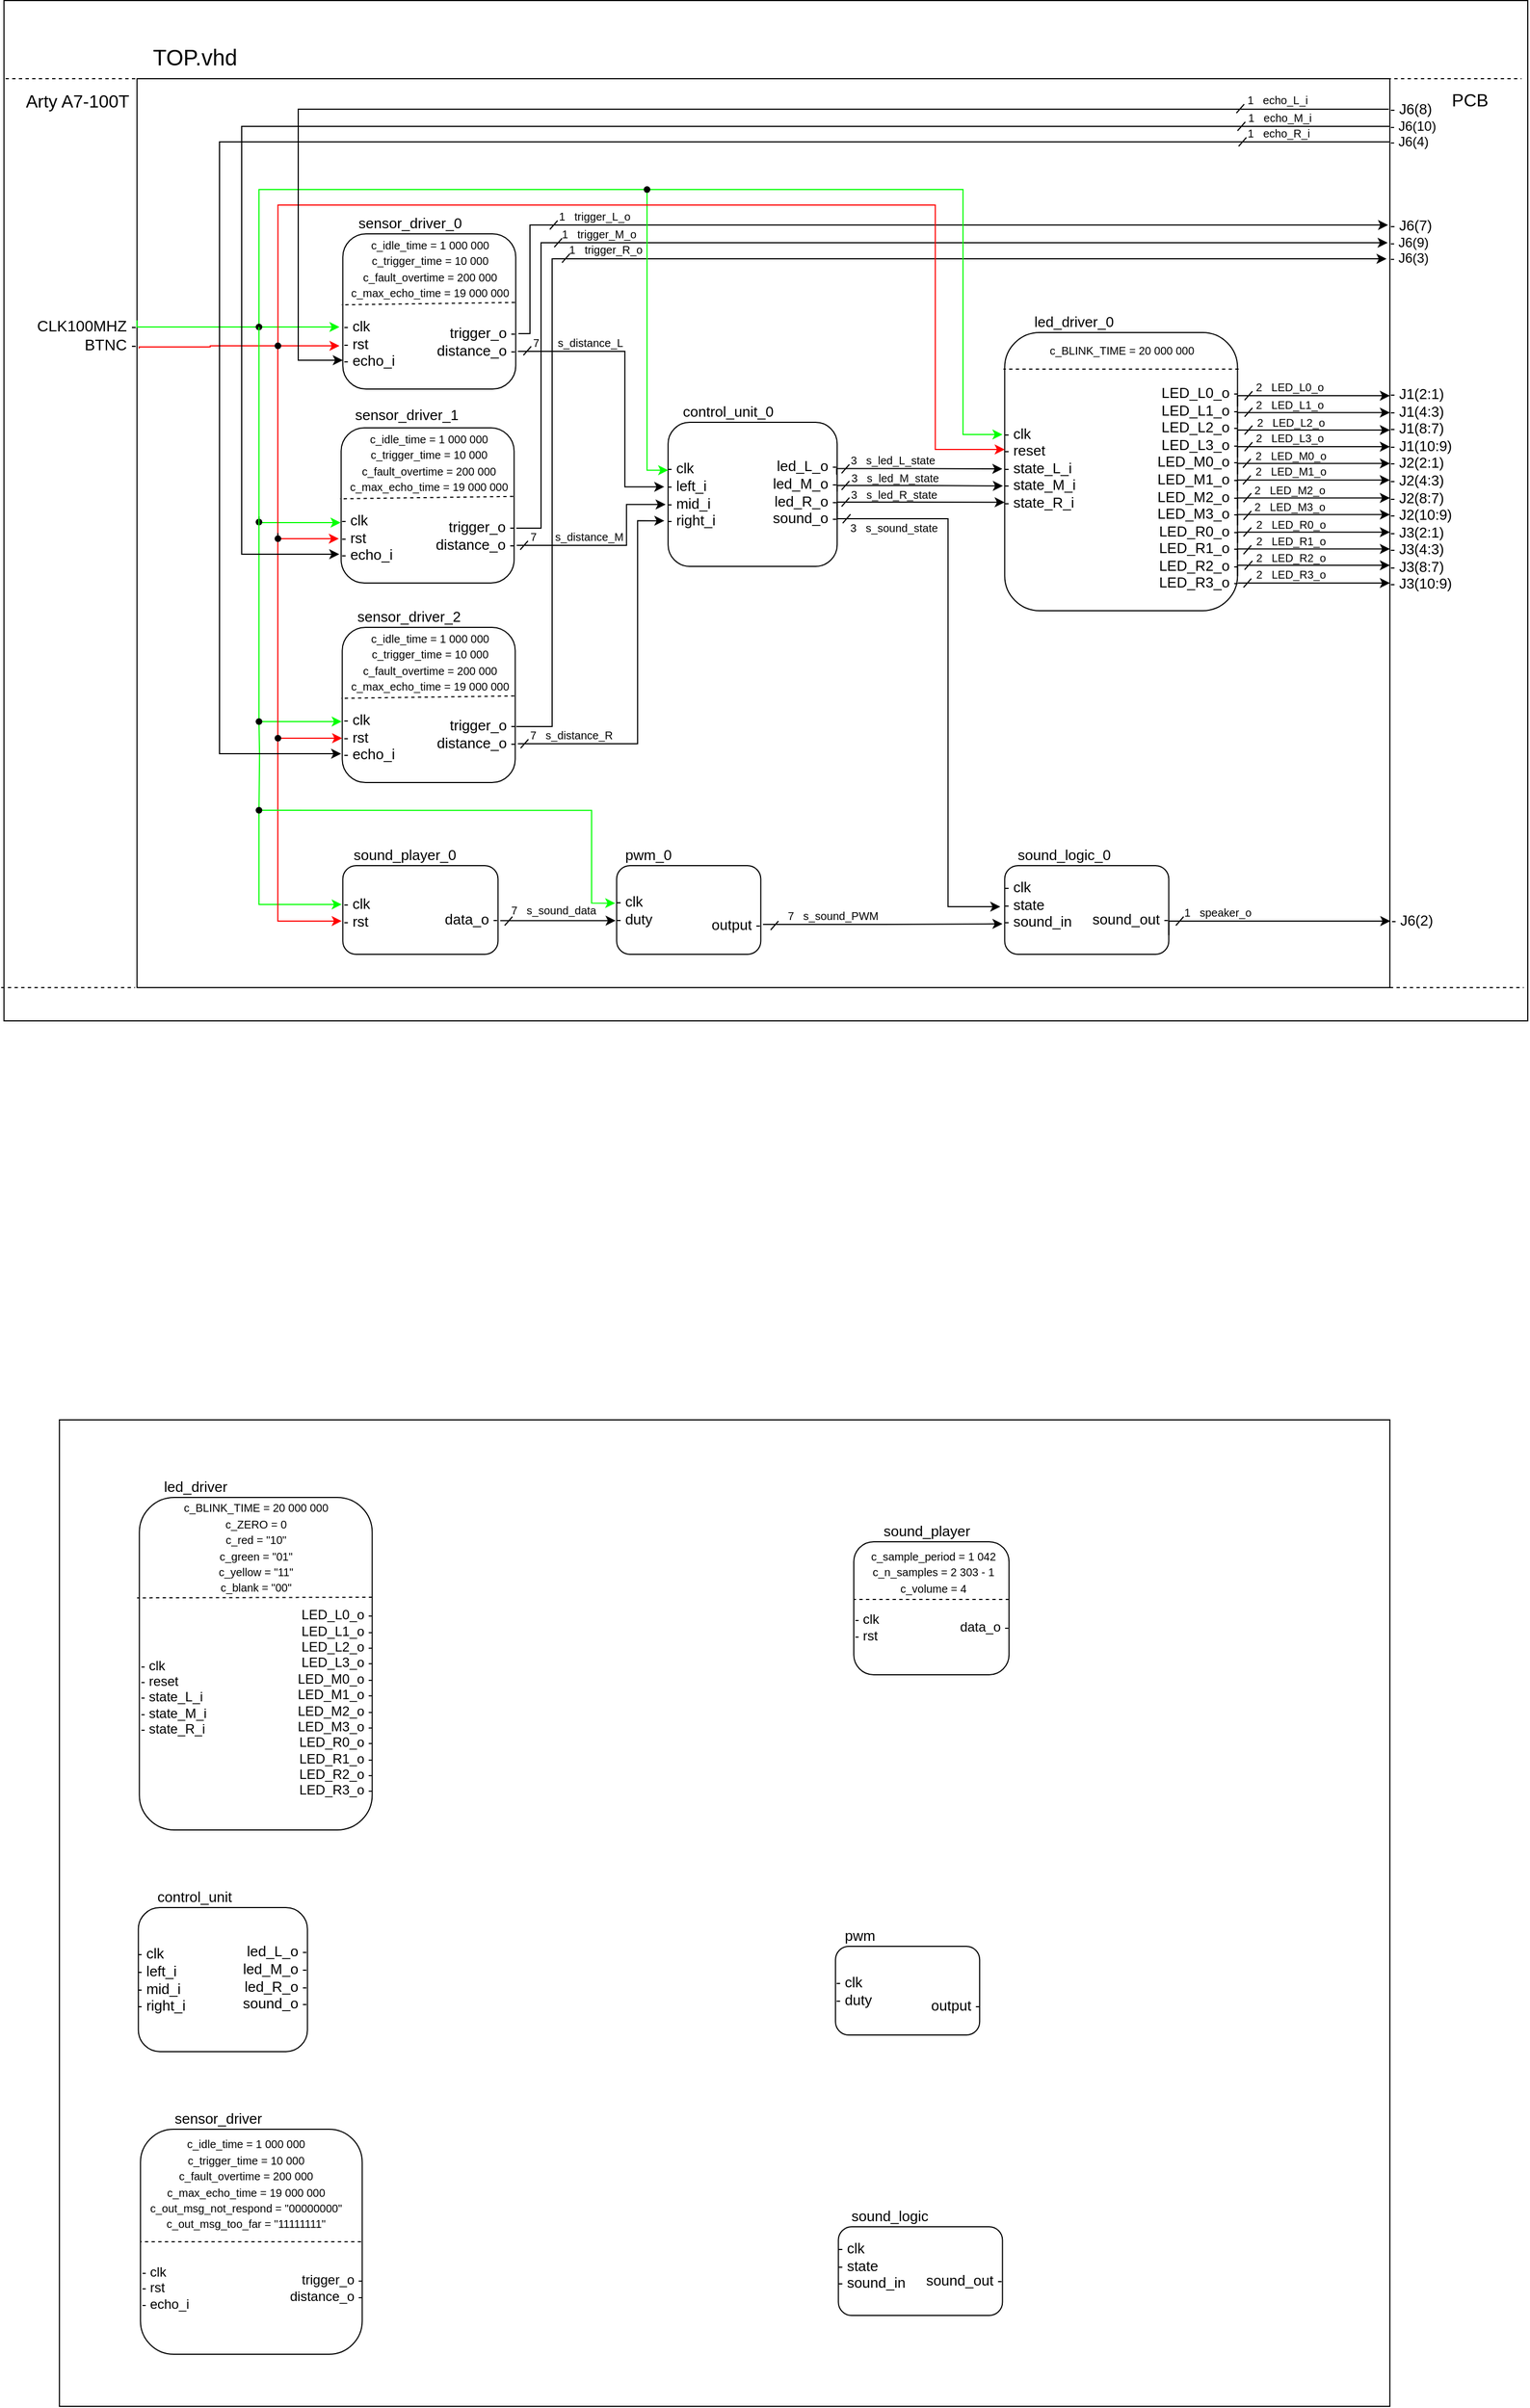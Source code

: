 <mxfile version="14.6.9" type="device" pages="3"><diagram id="9rvbR89NRlMlzp0udT23" name="top"><mxGraphModel dx="1303" dy="743" grid="1" gridSize="10" guides="1" tooltips="1" connect="1" arrows="1" fold="1" page="1" pageScale="1" pageWidth="1654" pageHeight="2336" math="0" shadow="0"><root><mxCell id="tAFE_PeaPXOC7YH65N5q-0"/><mxCell id="tAFE_PeaPXOC7YH65N5q-1" parent="tAFE_PeaPXOC7YH65N5q-0"/><mxCell id="vHp6cVlDA02fMpgCKIls-18" value="" style="rounded=0;whiteSpace=wrap;html=1;" vertex="1" parent="tAFE_PeaPXOC7YH65N5q-1"><mxGeometry x="85.6" y="1300" width="1200" height="890" as="geometry"/></mxCell><mxCell id="0eDxMVS2c6OrPlhXTAwF-195" value="" style="rounded=0;whiteSpace=wrap;html=1;labelBackgroundColor=none;" parent="tAFE_PeaPXOC7YH65N5q-1" vertex="1"><mxGeometry x="35.6" y="19.5" width="1374.4" height="920.5" as="geometry"/></mxCell><mxCell id="tAFE_PeaPXOC7YH65N5q-38" value="" style="rounded=0;whiteSpace=wrap;html=1;" parent="tAFE_PeaPXOC7YH65N5q-1" vertex="1"><mxGeometry x="155.6" y="90" width="1130" height="820" as="geometry"/></mxCell><mxCell id="tAFE_PeaPXOC7YH65N5q-16" value="" style="rounded=1;whiteSpace=wrap;html=1;" parent="tAFE_PeaPXOC7YH65N5q-1" vertex="1"><mxGeometry x="634.6" y="400" width="152.5" height="130" as="geometry"/></mxCell><mxCell id="tAFE_PeaPXOC7YH65N5q-17" value="&lt;font style=&quot;font-size: 13px&quot;&gt;control_unit_0&lt;/font&gt;" style="text;html=1;strokeColor=none;fillColor=none;align=left;verticalAlign=middle;whiteSpace=wrap;rounded=0;" parent="tAFE_PeaPXOC7YH65N5q-1" vertex="1"><mxGeometry x="645.6" y="380" width="100" height="20" as="geometry"/></mxCell><mxCell id="tAFE_PeaPXOC7YH65N5q-18" value="&lt;font style=&quot;font-size: 13px&quot;&gt;- clk&lt;br&gt;- left_i&lt;br&gt;- mid_i&lt;br&gt;- right_i&lt;/font&gt;" style="text;html=1;strokeColor=none;fillColor=none;align=left;verticalAlign=middle;whiteSpace=wrap;rounded=0;" parent="tAFE_PeaPXOC7YH65N5q-1" vertex="1"><mxGeometry x="631.6" y="435" width="51" height="60" as="geometry"/></mxCell><mxCell id="0eDxMVS2c6OrPlhXTAwF-53" style="edgeStyle=orthogonalEdgeStyle;rounded=0;orthogonalLoop=1;jettySize=auto;html=1;exitX=1;exitY=0.5;exitDx=0;exitDy=0;entryX=-0.009;entryY=0.705;entryDx=0;entryDy=0;entryPerimeter=0;" parent="tAFE_PeaPXOC7YH65N5q-1" edge="1"><mxGeometry relative="1" as="geometry"><mxPoint x="787.1" y="462.5" as="sourcePoint"/><mxPoint x="936.57" y="457.4" as="targetPoint"/><Array as="points"><mxPoint x="787.1" y="457"/><mxPoint x="862.1" y="457"/></Array></mxGeometry></mxCell><mxCell id="0eDxMVS2c6OrPlhXTAwF-55" style="edgeStyle=orthogonalEdgeStyle;rounded=0;orthogonalLoop=1;jettySize=auto;html=1;exitX=1;exitY=0.75;exitDx=0;exitDy=0;entryX=0.014;entryY=0.915;entryDx=0;entryDy=0;entryPerimeter=0;" parent="tAFE_PeaPXOC7YH65N5q-1" edge="1"><mxGeometry relative="1" as="geometry"><mxPoint x="787.1" y="481.75" as="sourcePoint"/><mxPoint x="938.18" y="472.2" as="targetPoint"/><Array as="points"><mxPoint x="787.1" y="472"/><mxPoint x="862.1" y="472"/></Array></mxGeometry></mxCell><mxCell id="0eDxMVS2c6OrPlhXTAwF-83" style="edgeStyle=orthogonalEdgeStyle;rounded=0;orthogonalLoop=1;jettySize=auto;html=1;exitX=1;exitY=0.75;exitDx=0;exitDy=0;entryX=0;entryY=0.5;entryDx=0;entryDy=0;" parent="tAFE_PeaPXOC7YH65N5q-1" edge="1"><mxGeometry relative="1" as="geometry"><mxPoint x="787.1" y="480.75" as="sourcePoint"/><mxPoint x="934.2" y="837" as="targetPoint"/><Array as="points"><mxPoint x="787.1" y="487"/><mxPoint x="887.1" y="487"/><mxPoint x="887.1" y="837"/></Array></mxGeometry></mxCell><mxCell id="tAFE_PeaPXOC7YH65N5q-19" value="&lt;font style=&quot;font-size: 13px&quot;&gt;led_L_o -&lt;br&gt;led_M_o -&lt;br&gt;led_R_o -&lt;br&gt;sound_o -&lt;/font&gt;" style="text;html=1;strokeColor=none;fillColor=none;align=right;verticalAlign=middle;whiteSpace=wrap;rounded=0;" parent="tAFE_PeaPXOC7YH65N5q-1" vertex="1"><mxGeometry x="719.1" y="420" width="70" height="85" as="geometry"/></mxCell><mxCell id="tAFE_PeaPXOC7YH65N5q-21" value="" style="rounded=1;whiteSpace=wrap;html=1;" parent="tAFE_PeaPXOC7YH65N5q-1" vertex="1"><mxGeometry x="938.2" y="319" width="210" height="251" as="geometry"/></mxCell><mxCell id="tAFE_PeaPXOC7YH65N5q-22" value="&lt;font style=&quot;font-size: 13px&quot;&gt;led_driver_0&lt;/font&gt;" style="text;html=1;strokeColor=none;fillColor=none;align=left;verticalAlign=middle;whiteSpace=wrap;rounded=0;" parent="tAFE_PeaPXOC7YH65N5q-1" vertex="1"><mxGeometry x="963.1" y="299" width="100" height="20" as="geometry"/></mxCell><mxCell id="tAFE_PeaPXOC7YH65N5q-23" value="&lt;font style=&quot;font-size: 13px&quot;&gt;- clk&lt;br&gt;- reset&lt;br&gt;- state_L_i&lt;br&gt;- state_M_i&lt;br&gt;- state_R_i&lt;/font&gt;" style="text;html=1;strokeColor=none;fillColor=none;align=left;verticalAlign=middle;whiteSpace=wrap;rounded=0;" parent="tAFE_PeaPXOC7YH65N5q-1" vertex="1"><mxGeometry x="936.2" y="401" width="70" height="80" as="geometry"/></mxCell><mxCell id="tAFE_PeaPXOC7YH65N5q-24" value="&lt;font style=&quot;font-size: 13px&quot;&gt;LED_L0_o -&lt;br&gt;LED_L1_o -&lt;br&gt;LED_L2_o -&lt;br&gt;LED_L3_o -&lt;br&gt;LED_M0_o -&lt;br&gt;LED_M1_o -&lt;br&gt;LED_M2_o -&lt;br&gt;LED_M3_o -&lt;br&gt;LED_R0_o -&lt;br&gt;LED_R1_o -&lt;br&gt;LED_R2_o -&lt;br&gt;LED_R3_o -&lt;/font&gt;" style="text;html=1;strokeColor=none;fillColor=none;align=right;verticalAlign=middle;whiteSpace=wrap;rounded=0;" parent="tAFE_PeaPXOC7YH65N5q-1" vertex="1"><mxGeometry x="1071.1" y="359" width="80" height="200" as="geometry"/></mxCell><mxCell id="tAFE_PeaPXOC7YH65N5q-25" value="" style="rounded=1;whiteSpace=wrap;html=1;" parent="tAFE_PeaPXOC7YH65N5q-1" vertex="1"><mxGeometry x="341.2" y="800" width="140" height="80" as="geometry"/></mxCell><mxCell id="tAFE_PeaPXOC7YH65N5q-26" value="&lt;font style=&quot;font-size: 13px&quot;&gt;sound_player_0&lt;/font&gt;" style="text;html=1;strokeColor=none;fillColor=none;align=left;verticalAlign=middle;whiteSpace=wrap;rounded=0;" parent="tAFE_PeaPXOC7YH65N5q-1" vertex="1"><mxGeometry x="349.2" y="780" width="100" height="20" as="geometry"/></mxCell><mxCell id="tAFE_PeaPXOC7YH65N5q-27" value="&lt;font style=&quot;font-size: 13px&quot;&gt;- clk&lt;br&gt;- rst&lt;/font&gt;" style="text;html=1;strokeColor=none;fillColor=none;align=left;verticalAlign=middle;whiteSpace=wrap;rounded=0;" parent="tAFE_PeaPXOC7YH65N5q-1" vertex="1"><mxGeometry x="340.2" y="812" width="51" height="60" as="geometry"/></mxCell><mxCell id="0eDxMVS2c6OrPlhXTAwF-71" style="edgeStyle=orthogonalEdgeStyle;rounded=0;orthogonalLoop=1;jettySize=auto;html=1;entryX=0.021;entryY=0.66;entryDx=0;entryDy=0;entryPerimeter=0;" parent="tAFE_PeaPXOC7YH65N5q-1" source="tAFE_PeaPXOC7YH65N5q-28" target="tAFE_PeaPXOC7YH65N5q-31" edge="1"><mxGeometry relative="1" as="geometry"><mxPoint x="485.2" y="850" as="sourcePoint"/><Array as="points"><mxPoint x="520.2" y="850"/></Array></mxGeometry></mxCell><mxCell id="tAFE_PeaPXOC7YH65N5q-28" value="&lt;font style=&quot;font-size: 13px&quot;&gt;data_o -&lt;/font&gt;" style="text;html=1;strokeColor=none;fillColor=none;align=right;verticalAlign=middle;whiteSpace=wrap;rounded=0;" parent="tAFE_PeaPXOC7YH65N5q-1" vertex="1"><mxGeometry x="413.2" y="823" width="70" height="50" as="geometry"/></mxCell><mxCell id="tAFE_PeaPXOC7YH65N5q-29" value="" style="rounded=1;whiteSpace=wrap;html=1;" parent="tAFE_PeaPXOC7YH65N5q-1" vertex="1"><mxGeometry x="588.2" y="800" width="130" height="80" as="geometry"/></mxCell><mxCell id="tAFE_PeaPXOC7YH65N5q-30" value="&lt;font style=&quot;font-size: 13px&quot;&gt;pwm_0&lt;/font&gt;" style="text;html=1;strokeColor=none;fillColor=none;align=left;verticalAlign=middle;whiteSpace=wrap;rounded=0;" parent="tAFE_PeaPXOC7YH65N5q-1" vertex="1"><mxGeometry x="594.2" y="780" width="75" height="20" as="geometry"/></mxCell><mxCell id="tAFE_PeaPXOC7YH65N5q-31" value="&lt;font style=&quot;font-size: 13px&quot;&gt;- clk&lt;br&gt;- duty&lt;/font&gt;" style="text;html=1;strokeColor=none;fillColor=none;align=left;verticalAlign=middle;whiteSpace=wrap;rounded=0;" parent="tAFE_PeaPXOC7YH65N5q-1" vertex="1"><mxGeometry x="586.2" y="810" width="51" height="60" as="geometry"/></mxCell><mxCell id="0eDxMVS2c6OrPlhXTAwF-81" style="edgeStyle=orthogonalEdgeStyle;rounded=0;orthogonalLoop=1;jettySize=auto;html=1;exitX=1;exitY=0.5;exitDx=0;exitDy=0;entryX=0;entryY=0.75;entryDx=0;entryDy=0;" parent="tAFE_PeaPXOC7YH65N5q-1" source="tAFE_PeaPXOC7YH65N5q-32" target="tAFE_PeaPXOC7YH65N5q-35" edge="1"><mxGeometry relative="1" as="geometry"/></mxCell><mxCell id="tAFE_PeaPXOC7YH65N5q-32" value="&lt;font style=&quot;font-size: 13px&quot;&gt;output -&lt;/font&gt;" style="text;html=1;strokeColor=none;fillColor=none;align=right;verticalAlign=middle;whiteSpace=wrap;rounded=0;" parent="tAFE_PeaPXOC7YH65N5q-1" vertex="1"><mxGeometry x="650.2" y="828" width="70" height="50" as="geometry"/></mxCell><mxCell id="tAFE_PeaPXOC7YH65N5q-33" value="" style="rounded=1;whiteSpace=wrap;html=1;" parent="tAFE_PeaPXOC7YH65N5q-1" vertex="1"><mxGeometry x="938.2" y="800" width="148" height="80" as="geometry"/></mxCell><mxCell id="tAFE_PeaPXOC7YH65N5q-34" value="&lt;font style=&quot;font-size: 13px&quot;&gt;sound_logic_0&lt;/font&gt;" style="text;html=1;strokeColor=none;fillColor=none;align=left;verticalAlign=middle;whiteSpace=wrap;rounded=0;" parent="tAFE_PeaPXOC7YH65N5q-1" vertex="1"><mxGeometry x="948.2" y="780" width="100" height="20" as="geometry"/></mxCell><mxCell id="tAFE_PeaPXOC7YH65N5q-35" value="&lt;font style=&quot;font-size: 13px&quot;&gt;- clk&lt;br&gt;- state&lt;br&gt;- sound_in&lt;/font&gt;" style="text;html=1;strokeColor=none;fillColor=none;align=left;verticalAlign=middle;whiteSpace=wrap;rounded=0;" parent="tAFE_PeaPXOC7YH65N5q-1" vertex="1"><mxGeometry x="936.2" y="800" width="70" height="70" as="geometry"/></mxCell><mxCell id="tAFE_PeaPXOC7YH65N5q-36" value="&lt;font style=&quot;font-size: 13px&quot;&gt;&amp;nbsp;&lt;br&gt;sound_out -&lt;/font&gt;" style="text;html=1;strokeColor=none;fillColor=none;align=right;verticalAlign=middle;whiteSpace=wrap;rounded=0;" parent="tAFE_PeaPXOC7YH65N5q-1" vertex="1"><mxGeometry x="1008.2" y="815" width="80" height="50" as="geometry"/></mxCell><mxCell id="tAFE_PeaPXOC7YH65N5q-47" value="" style="rounded=1;whiteSpace=wrap;html=1;" parent="tAFE_PeaPXOC7YH65N5q-1" vertex="1"><mxGeometry x="339.7" y="405" width="156" height="140" as="geometry"/></mxCell><mxCell id="tAFE_PeaPXOC7YH65N5q-48" value="&lt;div style=&quot;text-align: left&quot;&gt;&lt;span&gt;&lt;font style=&quot;font-size: 13px&quot;&gt;sensor_driver_1&lt;/font&gt;&lt;/span&gt;&lt;/div&gt;" style="text;html=1;strokeColor=none;fillColor=none;align=center;verticalAlign=middle;whiteSpace=wrap;rounded=0;" parent="tAFE_PeaPXOC7YH65N5q-1" vertex="1"><mxGeometry x="349.2" y="383" width="100" height="20" as="geometry"/></mxCell><mxCell id="tAFE_PeaPXOC7YH65N5q-49" value="&lt;font style=&quot;font-size: 13px&quot;&gt;- clk&lt;br&gt;- rst&lt;br&gt;- echo_i&lt;/font&gt;" style="text;html=1;strokeColor=none;fillColor=none;align=left;verticalAlign=middle;whiteSpace=wrap;rounded=0;" parent="tAFE_PeaPXOC7YH65N5q-1" vertex="1"><mxGeometry x="337.7" y="474" width="51" height="60" as="geometry"/></mxCell><mxCell id="0eDxMVS2c6OrPlhXTAwF-49" style="edgeStyle=orthogonalEdgeStyle;rounded=0;orthogonalLoop=1;jettySize=auto;html=1;entryX=0.015;entryY=0.652;entryDx=0;entryDy=0;entryPerimeter=0;" parent="tAFE_PeaPXOC7YH65N5q-1" target="tAFE_PeaPXOC7YH65N5q-18" edge="1"><mxGeometry relative="1" as="geometry"><mxPoint x="498.1" y="511" as="sourcePoint"/><Array as="points"><mxPoint x="597.1" y="511"/><mxPoint x="597.1" y="474"/></Array></mxGeometry></mxCell><mxCell id="0eDxMVS2c6OrPlhXTAwF-187" style="edgeStyle=orthogonalEdgeStyle;rounded=0;orthogonalLoop=1;jettySize=auto;html=1;exitX=1;exitY=0.25;exitDx=0;exitDy=0;entryX=0;entryY=0.5;entryDx=0;entryDy=0;strokeColor=#000000;" parent="tAFE_PeaPXOC7YH65N5q-1" edge="1"><mxGeometry relative="1" as="geometry"><mxPoint x="497.7" y="495.5" as="sourcePoint"/><mxPoint x="1283.6" y="238.0" as="targetPoint"/><Array as="points"><mxPoint x="520" y="496"/><mxPoint x="520" y="238"/></Array></mxGeometry></mxCell><mxCell id="tAFE_PeaPXOC7YH65N5q-50" value="&lt;font style=&quot;font-size: 13px&quot;&gt;trigger_o -&lt;br&gt;distance_o -&lt;/font&gt;" style="text;html=1;strokeColor=none;fillColor=none;align=right;verticalAlign=middle;whiteSpace=wrap;rounded=0;" parent="tAFE_PeaPXOC7YH65N5q-1" vertex="1"><mxGeometry x="419.1" y="477" width="78.6" height="50" as="geometry"/></mxCell><mxCell id="tAFE_PeaPXOC7YH65N5q-51" value="&lt;font style=&quot;font-size: 10px&quot;&gt;c_idle_time = 1 000 000&lt;br&gt;c_trigger_time = 10 000&lt;br&gt;c_fault_overtime = 200 000&lt;br&gt;c_max_echo_time = 19 000 000&lt;br&gt;&lt;/font&gt;" style="text;html=1;strokeColor=none;fillColor=none;align=center;verticalAlign=middle;whiteSpace=wrap;rounded=0;" parent="tAFE_PeaPXOC7YH65N5q-1" vertex="1"><mxGeometry x="337.7" y="411" width="162" height="50" as="geometry"/></mxCell><mxCell id="tAFE_PeaPXOC7YH65N5q-52" value="" style="endArrow=none;dashed=1;html=1;exitX=0.995;exitY=0.442;exitDx=0;exitDy=0;exitPerimeter=0;" parent="tAFE_PeaPXOC7YH65N5q-1" source="tAFE_PeaPXOC7YH65N5q-47" edge="1"><mxGeometry width="50" height="50" relative="1" as="geometry"><mxPoint x="289.7" y="468" as="sourcePoint"/><mxPoint x="338.7" y="469" as="targetPoint"/></mxGeometry></mxCell><mxCell id="tAFE_PeaPXOC7YH65N5q-53" value="" style="rounded=1;whiteSpace=wrap;html=1;" parent="tAFE_PeaPXOC7YH65N5q-1" vertex="1"><mxGeometry x="340.7" y="585" width="156" height="140" as="geometry"/></mxCell><mxCell id="tAFE_PeaPXOC7YH65N5q-54" value="&lt;div style=&quot;text-align: left&quot;&gt;&lt;span&gt;&lt;font style=&quot;font-size: 13px&quot;&gt;sensor_driver_2&lt;/font&gt;&lt;/span&gt;&lt;/div&gt;" style="text;html=1;strokeColor=none;fillColor=none;align=center;verticalAlign=middle;whiteSpace=wrap;rounded=0;" parent="tAFE_PeaPXOC7YH65N5q-1" vertex="1"><mxGeometry x="350.7" y="565" width="100" height="20" as="geometry"/></mxCell><mxCell id="tAFE_PeaPXOC7YH65N5q-55" value="&lt;font style=&quot;font-size: 13px&quot;&gt;- clk&lt;br&gt;- rst&lt;br&gt;- echo_i&lt;/font&gt;" style="text;html=1;strokeColor=none;fillColor=none;align=left;verticalAlign=middle;whiteSpace=wrap;rounded=0;" parent="tAFE_PeaPXOC7YH65N5q-1" vertex="1"><mxGeometry x="339.7" y="654" width="51" height="60" as="geometry"/></mxCell><mxCell id="0eDxMVS2c6OrPlhXTAwF-50" style="edgeStyle=orthogonalEdgeStyle;rounded=0;orthogonalLoop=1;jettySize=auto;html=1;entryX=-0.007;entryY=0.897;entryDx=0;entryDy=0;entryPerimeter=0;" parent="tAFE_PeaPXOC7YH65N5q-1" target="tAFE_PeaPXOC7YH65N5q-18" edge="1"><mxGeometry relative="1" as="geometry"><mxPoint x="499.1" y="690" as="sourcePoint"/><Array as="points"><mxPoint x="607.1" y="690"/><mxPoint x="607.1" y="489"/></Array></mxGeometry></mxCell><mxCell id="0eDxMVS2c6OrPlhXTAwF-188" style="edgeStyle=orthogonalEdgeStyle;rounded=0;orthogonalLoop=1;jettySize=auto;html=1;exitX=1;exitY=0.25;exitDx=0;exitDy=0;entryX=0;entryY=0.75;entryDx=0;entryDy=0;strokeColor=#000000;" parent="tAFE_PeaPXOC7YH65N5q-1" edge="1"><mxGeometry relative="1" as="geometry"><mxPoint x="497.7" y="674.5" as="sourcePoint"/><mxPoint x="1282.6" y="252.5" as="targetPoint"/><Array as="points"><mxPoint x="530" y="675"/><mxPoint x="530" y="253"/></Array></mxGeometry></mxCell><mxCell id="tAFE_PeaPXOC7YH65N5q-56" value="&lt;font style=&quot;font-size: 13px&quot;&gt;trigger_o -&lt;br&gt;distance_o -&lt;/font&gt;" style="text;html=1;strokeColor=none;fillColor=none;align=right;verticalAlign=middle;whiteSpace=wrap;rounded=0;" parent="tAFE_PeaPXOC7YH65N5q-1" vertex="1"><mxGeometry x="419.1" y="656" width="79.6" height="50" as="geometry"/></mxCell><mxCell id="tAFE_PeaPXOC7YH65N5q-57" value="&lt;font style=&quot;font-size: 10px&quot;&gt;c_idle_time = 1 000 000&lt;br&gt;c_trigger_time = 10 000&lt;br&gt;c_fault_overtime = 200 000&lt;br&gt;c_max_echo_time = 19 000 000&lt;br&gt;&lt;/font&gt;" style="text;html=1;strokeColor=none;fillColor=none;align=center;verticalAlign=middle;whiteSpace=wrap;rounded=0;" parent="tAFE_PeaPXOC7YH65N5q-1" vertex="1"><mxGeometry x="338.7" y="591" width="162" height="50" as="geometry"/></mxCell><mxCell id="tAFE_PeaPXOC7YH65N5q-58" value="" style="endArrow=none;dashed=1;html=1;exitX=0.995;exitY=0.442;exitDx=0;exitDy=0;exitPerimeter=0;" parent="tAFE_PeaPXOC7YH65N5q-1" source="tAFE_PeaPXOC7YH65N5q-53" edge="1"><mxGeometry width="50" height="50" relative="1" as="geometry"><mxPoint x="290.7" y="648" as="sourcePoint"/><mxPoint x="339.7" y="649" as="targetPoint"/></mxGeometry></mxCell><mxCell id="0eDxMVS2c6OrPlhXTAwF-3" value="&lt;font style=&quot;font-size: 10px&quot;&gt;c_BLINK_TIME = 20 000 000&lt;br&gt;&lt;/font&gt;" style="text;html=1;strokeColor=none;fillColor=none;align=center;verticalAlign=middle;whiteSpace=wrap;rounded=0;" parent="tAFE_PeaPXOC7YH65N5q-1" vertex="1"><mxGeometry x="949.2" y="321" width="190" height="27" as="geometry"/></mxCell><mxCell id="0eDxMVS2c6OrPlhXTAwF-4" value="" style="endArrow=none;dashed=1;html=1;" parent="tAFE_PeaPXOC7YH65N5q-1" edge="1"><mxGeometry width="50" height="50" relative="1" as="geometry"><mxPoint x="1149.2" y="352" as="sourcePoint"/><mxPoint x="937.1" y="352" as="targetPoint"/></mxGeometry></mxCell><mxCell id="0eDxMVS2c6OrPlhXTAwF-7" value="" style="rounded=1;whiteSpace=wrap;html=1;" parent="tAFE_PeaPXOC7YH65N5q-1" vertex="1"><mxGeometry x="157.7" y="1370" width="210" height="300" as="geometry"/></mxCell><mxCell id="0eDxMVS2c6OrPlhXTAwF-8" value="&lt;font style=&quot;font-size: 13px&quot;&gt;led_driver&lt;/font&gt;" style="text;html=1;strokeColor=none;fillColor=none;align=left;verticalAlign=middle;whiteSpace=wrap;rounded=0;" parent="tAFE_PeaPXOC7YH65N5q-1" vertex="1"><mxGeometry x="177.7" y="1350" width="100" height="20" as="geometry"/></mxCell><mxCell id="0eDxMVS2c6OrPlhXTAwF-9" value="- clk&lt;br&gt;- reset&lt;br&gt;- state_L_i&lt;br&gt;- state_M_i&lt;br&gt;- state_R_i" style="text;html=1;strokeColor=none;fillColor=none;align=left;verticalAlign=middle;whiteSpace=wrap;rounded=0;" parent="tAFE_PeaPXOC7YH65N5q-1" vertex="1"><mxGeometry x="156.7" y="1510" width="70" height="80" as="geometry"/></mxCell><mxCell id="0eDxMVS2c6OrPlhXTAwF-10" value="LED_L0_o -&lt;br&gt;LED_L1_o -&lt;br&gt;LED_L2_o -&lt;br&gt;LED_L3_o -&lt;br&gt;LED_M0_o -&lt;br&gt;LED_M1_o -&lt;br&gt;LED_M2_o -&lt;br&gt;LED_M3_o -&lt;br&gt;LED_R0_o -&lt;br&gt;LED_R1_o -&lt;br&gt;LED_R2_o -&lt;br&gt;LED_R3_o -" style="text;html=1;strokeColor=none;fillColor=none;align=right;verticalAlign=middle;whiteSpace=wrap;rounded=0;" parent="tAFE_PeaPXOC7YH65N5q-1" vertex="1"><mxGeometry x="289.7" y="1455" width="80" height="200" as="geometry"/></mxCell><mxCell id="0eDxMVS2c6OrPlhXTAwF-11" value="&lt;font style=&quot;font-size: 10px&quot;&gt;c_BLINK_TIME = 20 000 000&lt;br&gt;c_ZERO = 0&lt;br&gt;c_red = &quot;10&quot;&lt;br&gt;c_green = &quot;01&quot;&lt;br&gt;c_yellow = &quot;11&quot;&lt;br&gt;c_blank = &quot;00&quot;&lt;br&gt;&lt;/font&gt;" style="text;html=1;strokeColor=none;fillColor=none;align=center;verticalAlign=middle;whiteSpace=wrap;rounded=0;" parent="tAFE_PeaPXOC7YH65N5q-1" vertex="1"><mxGeometry x="167.7" y="1370" width="190" height="90" as="geometry"/></mxCell><mxCell id="0eDxMVS2c6OrPlhXTAwF-12" value="" style="endArrow=none;dashed=1;html=1;entryX=-0.01;entryY=0.302;entryDx=0;entryDy=0;entryPerimeter=0;" parent="tAFE_PeaPXOC7YH65N5q-1" target="0eDxMVS2c6OrPlhXTAwF-7" edge="1"><mxGeometry width="50" height="50" relative="1" as="geometry"><mxPoint x="367.7" y="1460" as="sourcePoint"/><mxPoint x="166.2" y="1460" as="targetPoint"/></mxGeometry></mxCell><mxCell id="0eDxMVS2c6OrPlhXTAwF-13" value="" style="rounded=1;whiteSpace=wrap;html=1;" parent="tAFE_PeaPXOC7YH65N5q-1" vertex="1"><mxGeometry x="158.7" y="1940" width="200" height="203" as="geometry"/></mxCell><mxCell id="0eDxMVS2c6OrPlhXTAwF-14" value="&lt;div style=&quot;text-align: left&quot;&gt;&lt;span&gt;&lt;font style=&quot;font-size: 13px&quot;&gt;sensor_driver&lt;/font&gt;&lt;/span&gt;&lt;/div&gt;" style="text;html=1;strokeColor=none;fillColor=none;align=center;verticalAlign=middle;whiteSpace=wrap;rounded=0;" parent="tAFE_PeaPXOC7YH65N5q-1" vertex="1"><mxGeometry x="178.7" y="1920" width="100" height="20" as="geometry"/></mxCell><mxCell id="0eDxMVS2c6OrPlhXTAwF-15" value="- clk&lt;br&gt;- rst&lt;br&gt;- echo_i" style="text;html=1;strokeColor=none;fillColor=none;align=left;verticalAlign=middle;whiteSpace=wrap;rounded=0;" parent="tAFE_PeaPXOC7YH65N5q-1" vertex="1"><mxGeometry x="157.7" y="2053" width="51" height="60" as="geometry"/></mxCell><mxCell id="0eDxMVS2c6OrPlhXTAwF-16" value="trigger_o -&lt;br&gt;distance_o -" style="text;html=1;strokeColor=none;fillColor=none;align=right;verticalAlign=middle;whiteSpace=wrap;rounded=0;" parent="tAFE_PeaPXOC7YH65N5q-1" vertex="1"><mxGeometry x="290.7" y="2058" width="70" height="50" as="geometry"/></mxCell><mxCell id="0eDxMVS2c6OrPlhXTAwF-17" value="&lt;font style=&quot;font-size: 10px&quot;&gt;c_idle_time = 1 000 000&lt;br&gt;c_trigger_time = 10 000&lt;br&gt;c_fault_overtime = 200 000&lt;br&gt;c_max_echo_time = 19 000 000&lt;br&gt;c_out_msg_not_respond = &quot;00000000&quot;&lt;br&gt;c_out_msg_too_far = &quot;11111111&quot;&lt;br&gt;&lt;/font&gt;" style="text;html=1;strokeColor=none;fillColor=none;align=center;verticalAlign=middle;whiteSpace=wrap;rounded=0;" parent="tAFE_PeaPXOC7YH65N5q-1" vertex="1"><mxGeometry x="158.7" y="1940" width="190" height="97" as="geometry"/></mxCell><mxCell id="0eDxMVS2c6OrPlhXTAwF-18" value="" style="endArrow=none;dashed=1;html=1;exitX=0.995;exitY=0.5;exitDx=0;exitDy=0;exitPerimeter=0;entryX=0;entryY=0.5;entryDx=0;entryDy=0;" parent="tAFE_PeaPXOC7YH65N5q-1" source="0eDxMVS2c6OrPlhXTAwF-13" target="0eDxMVS2c6OrPlhXTAwF-13" edge="1"><mxGeometry width="50" height="50" relative="1" as="geometry"><mxPoint x="108.7" y="2003" as="sourcePoint"/><mxPoint x="157.7" y="2004" as="targetPoint"/></mxGeometry></mxCell><mxCell id="0eDxMVS2c6OrPlhXTAwF-19" value="" style="rounded=1;whiteSpace=wrap;html=1;" parent="tAFE_PeaPXOC7YH65N5q-1" vertex="1"><mxGeometry x="802.1" y="1410" width="140" height="120" as="geometry"/></mxCell><mxCell id="0eDxMVS2c6OrPlhXTAwF-20" value="&lt;font style=&quot;font-size: 13px&quot;&gt;sound_player&lt;/font&gt;" style="text;html=1;strokeColor=none;fillColor=none;align=left;verticalAlign=middle;whiteSpace=wrap;rounded=0;" parent="tAFE_PeaPXOC7YH65N5q-1" vertex="1"><mxGeometry x="827.1" y="1390" width="100" height="20" as="geometry"/></mxCell><mxCell id="0eDxMVS2c6OrPlhXTAwF-21" value="- clk&lt;br&gt;- rst" style="text;html=1;strokeColor=none;fillColor=none;align=left;verticalAlign=middle;whiteSpace=wrap;rounded=0;" parent="tAFE_PeaPXOC7YH65N5q-1" vertex="1"><mxGeometry x="801.1" y="1457" width="51" height="60" as="geometry"/></mxCell><mxCell id="0eDxMVS2c6OrPlhXTAwF-22" value="data_o -" style="text;html=1;strokeColor=none;fillColor=none;align=right;verticalAlign=middle;whiteSpace=wrap;rounded=0;" parent="tAFE_PeaPXOC7YH65N5q-1" vertex="1"><mxGeometry x="874.1" y="1462" width="70" height="50" as="geometry"/></mxCell><mxCell id="0eDxMVS2c6OrPlhXTAwF-23" value="&lt;font style=&quot;font-size: 10px&quot;&gt;c_sample_period = 1 042&lt;br&gt;c_n_samples = 2 303 - 1&lt;br&gt;c_volume = 4&lt;br&gt;&lt;/font&gt;" style="text;html=1;strokeColor=none;fillColor=none;align=center;verticalAlign=middle;whiteSpace=wrap;rounded=0;" parent="tAFE_PeaPXOC7YH65N5q-1" vertex="1"><mxGeometry x="793.1" y="1412" width="162" height="50" as="geometry"/></mxCell><mxCell id="0eDxMVS2c6OrPlhXTAwF-24" value="" style="endArrow=none;dashed=1;html=1;exitX=0.995;exitY=0.5;exitDx=0;exitDy=0;exitPerimeter=0;" parent="tAFE_PeaPXOC7YH65N5q-1" edge="1"><mxGeometry width="50" height="50" relative="1" as="geometry"><mxPoint x="942.1" y="1462.0" as="sourcePoint"/><mxPoint x="802.1" y="1462" as="targetPoint"/></mxGeometry></mxCell><mxCell id="0eDxMVS2c6OrPlhXTAwF-25" value="" style="rounded=1;whiteSpace=wrap;html=1;" parent="tAFE_PeaPXOC7YH65N5q-1" vertex="1"><mxGeometry x="341.2" y="230" width="156" height="140" as="geometry"/></mxCell><mxCell id="0eDxMVS2c6OrPlhXTAwF-26" value="&lt;div style=&quot;text-align: left&quot;&gt;&lt;span&gt;&lt;font style=&quot;font-size: 13px&quot;&gt;sensor_driver_0&lt;/font&gt;&lt;/span&gt;&lt;/div&gt;" style="text;html=1;strokeColor=none;fillColor=none;align=center;verticalAlign=middle;whiteSpace=wrap;rounded=0;" parent="tAFE_PeaPXOC7YH65N5q-1" vertex="1"><mxGeometry x="352.2" y="210" width="100" height="20" as="geometry"/></mxCell><mxCell id="0eDxMVS2c6OrPlhXTAwF-27" value="&lt;font style=&quot;font-size: 13px&quot;&gt;- clk&lt;br&gt;- rst&lt;br&gt;- echo_i&lt;/font&gt;" style="text;html=1;strokeColor=none;fillColor=none;align=left;verticalAlign=middle;whiteSpace=wrap;rounded=0;" parent="tAFE_PeaPXOC7YH65N5q-1" vertex="1"><mxGeometry x="340.2" y="299" width="51" height="60" as="geometry"/></mxCell><mxCell id="0eDxMVS2c6OrPlhXTAwF-46" style="edgeStyle=orthogonalEdgeStyle;rounded=0;orthogonalLoop=1;jettySize=auto;html=1;entryX=-0.009;entryY=0.387;entryDx=0;entryDy=0;entryPerimeter=0;" parent="tAFE_PeaPXOC7YH65N5q-1" target="tAFE_PeaPXOC7YH65N5q-18" edge="1"><mxGeometry relative="1" as="geometry"><mxPoint x="499.1" y="336" as="sourcePoint"/><Array as="points"><mxPoint x="595.6" y="336"/><mxPoint x="595.6" y="458"/></Array></mxGeometry></mxCell><mxCell id="0eDxMVS2c6OrPlhXTAwF-28" value="&lt;font style=&quot;font-size: 13px&quot;&gt;trigger_o -&lt;br&gt;distance_o -&lt;/font&gt;" style="text;html=1;strokeColor=none;fillColor=none;align=right;verticalAlign=middle;whiteSpace=wrap;rounded=0;" parent="tAFE_PeaPXOC7YH65N5q-1" vertex="1"><mxGeometry x="419" y="302" width="80.1" height="50" as="geometry"/></mxCell><mxCell id="0eDxMVS2c6OrPlhXTAwF-29" value="&lt;font style=&quot;font-size: 10px&quot;&gt;c_idle_time = 1 000 000&lt;br&gt;c_trigger_time = 10 000&lt;br&gt;c_fault_overtime = 200 000&lt;br&gt;c_max_echo_time = 19 000 000&lt;br&gt;&lt;/font&gt;" style="text;html=1;strokeColor=none;fillColor=none;align=center;verticalAlign=middle;whiteSpace=wrap;rounded=0;" parent="tAFE_PeaPXOC7YH65N5q-1" vertex="1"><mxGeometry x="339.2" y="236" width="162" height="50" as="geometry"/></mxCell><mxCell id="0eDxMVS2c6OrPlhXTAwF-30" value="" style="endArrow=none;dashed=1;html=1;exitX=0.995;exitY=0.442;exitDx=0;exitDy=0;exitPerimeter=0;" parent="tAFE_PeaPXOC7YH65N5q-1" source="0eDxMVS2c6OrPlhXTAwF-25" edge="1"><mxGeometry width="50" height="50" relative="1" as="geometry"><mxPoint x="291.2" y="293" as="sourcePoint"/><mxPoint x="340.2" y="294" as="targetPoint"/></mxGeometry></mxCell><mxCell id="0eDxMVS2c6OrPlhXTAwF-57" style="edgeStyle=orthogonalEdgeStyle;rounded=0;orthogonalLoop=1;jettySize=auto;html=1;exitX=1;exitY=0.5;exitDx=0;exitDy=0;" parent="tAFE_PeaPXOC7YH65N5q-1" edge="1"><mxGeometry relative="1" as="geometry"><mxPoint x="786.63" y="447.25" as="sourcePoint"/><mxPoint x="936.1" y="442" as="targetPoint"/><Array as="points"><mxPoint x="786.63" y="441.75"/><mxPoint x="861.63" y="441.75"/></Array></mxGeometry></mxCell><mxCell id="0eDxMVS2c6OrPlhXTAwF-58" value="&lt;font style=&quot;font-size: 10px&quot;&gt;3&amp;nbsp; &amp;nbsp;s_led_L_state&lt;/font&gt;" style="text;html=1;strokeColor=none;fillColor=none;align=center;verticalAlign=middle;whiteSpace=wrap;rounded=0;" parent="tAFE_PeaPXOC7YH65N5q-1" vertex="1"><mxGeometry x="790.85" y="424" width="92.5" height="20" as="geometry"/></mxCell><mxCell id="0eDxMVS2c6OrPlhXTAwF-59" value="" style="endArrow=none;html=1;" parent="tAFE_PeaPXOC7YH65N5q-1" edge="1"><mxGeometry width="50" height="50" relative="1" as="geometry"><mxPoint x="791.1" y="446" as="sourcePoint"/><mxPoint x="798.1" y="438" as="targetPoint"/></mxGeometry></mxCell><mxCell id="0eDxMVS2c6OrPlhXTAwF-60" value="&lt;font style=&quot;font-size: 10px&quot;&gt;3&amp;nbsp; &amp;nbsp;s_led_M_state&lt;/font&gt;" style="text;html=1;strokeColor=none;fillColor=none;align=center;verticalAlign=middle;whiteSpace=wrap;rounded=0;" parent="tAFE_PeaPXOC7YH65N5q-1" vertex="1"><mxGeometry x="793.1" y="440" width="92.5" height="20" as="geometry"/></mxCell><mxCell id="0eDxMVS2c6OrPlhXTAwF-61" value="&lt;font style=&quot;font-size: 10px&quot;&gt;3&amp;nbsp; &amp;nbsp;s_led_R_state&lt;/font&gt;" style="text;html=1;strokeColor=none;fillColor=none;align=center;verticalAlign=middle;whiteSpace=wrap;rounded=0;" parent="tAFE_PeaPXOC7YH65N5q-1" vertex="1"><mxGeometry x="792.1" y="455" width="92.5" height="20" as="geometry"/></mxCell><mxCell id="0eDxMVS2c6OrPlhXTAwF-63" value="" style="endArrow=none;html=1;" parent="tAFE_PeaPXOC7YH65N5q-1" edge="1"><mxGeometry width="50" height="50" relative="1" as="geometry"><mxPoint x="791.1" y="461" as="sourcePoint"/><mxPoint x="798.1" y="453" as="targetPoint"/></mxGeometry></mxCell><mxCell id="0eDxMVS2c6OrPlhXTAwF-64" value="" style="endArrow=none;html=1;" parent="tAFE_PeaPXOC7YH65N5q-1" edge="1"><mxGeometry width="50" height="50" relative="1" as="geometry"><mxPoint x="791.1" y="476" as="sourcePoint"/><mxPoint x="798.1" y="468" as="targetPoint"/></mxGeometry></mxCell><mxCell id="0eDxMVS2c6OrPlhXTAwF-65" value="" style="endArrow=none;html=1;" parent="tAFE_PeaPXOC7YH65N5q-1" edge="1"><mxGeometry width="50" height="50" relative="1" as="geometry"><mxPoint x="504.1" y="339.5" as="sourcePoint"/><mxPoint x="511.1" y="331.5" as="targetPoint"/></mxGeometry></mxCell><mxCell id="0eDxMVS2c6OrPlhXTAwF-177" style="edgeStyle=orthogonalEdgeStyle;rounded=0;orthogonalLoop=1;jettySize=auto;html=1;exitX=0;exitY=0;exitDx=0;exitDy=0;" parent="tAFE_PeaPXOC7YH65N5q-1" edge="1"><mxGeometry relative="1" as="geometry"><mxPoint x="499.6" y="320" as="sourcePoint"/><mxPoint x="1284" y="222" as="targetPoint"/><Array as="points"><mxPoint x="510" y="320"/><mxPoint x="510" y="222"/></Array></mxGeometry></mxCell><mxCell id="0eDxMVS2c6OrPlhXTAwF-66" value="&lt;font style=&quot;font-size: 10px&quot;&gt;7&amp;nbsp; &amp;nbsp; &amp;nbsp; s_distance_L&lt;/font&gt;" style="text;html=1;strokeColor=none;fillColor=none;align=center;verticalAlign=middle;whiteSpace=wrap;rounded=0;labelBackgroundColor=none;" parent="tAFE_PeaPXOC7YH65N5q-1" vertex="1"><mxGeometry x="506.6" y="318" width="92.5" height="20" as="geometry"/></mxCell><mxCell id="0eDxMVS2c6OrPlhXTAwF-67" value="" style="endArrow=none;html=1;" parent="tAFE_PeaPXOC7YH65N5q-1" edge="1"><mxGeometry width="50" height="50" relative="1" as="geometry"><mxPoint x="501.2" y="515" as="sourcePoint"/><mxPoint x="508.2" y="507" as="targetPoint"/></mxGeometry></mxCell><mxCell id="0eDxMVS2c6OrPlhXTAwF-68" value="" style="endArrow=none;html=1;" parent="tAFE_PeaPXOC7YH65N5q-1" edge="1"><mxGeometry width="50" height="50" relative="1" as="geometry"><mxPoint x="501.6" y="694" as="sourcePoint"/><mxPoint x="508.6" y="686" as="targetPoint"/></mxGeometry></mxCell><mxCell id="0eDxMVS2c6OrPlhXTAwF-69" value="&lt;font style=&quot;font-size: 10px&quot;&gt;7&amp;nbsp; &amp;nbsp; &amp;nbsp; s_distance_M&lt;/font&gt;" style="text;html=1;strokeColor=none;fillColor=none;align=center;verticalAlign=middle;whiteSpace=wrap;rounded=0;" parent="tAFE_PeaPXOC7YH65N5q-1" vertex="1"><mxGeometry x="505.7" y="493" width="92.5" height="20" as="geometry"/></mxCell><mxCell id="0eDxMVS2c6OrPlhXTAwF-70" value="&lt;font style=&quot;font-size: 10px&quot;&gt;7&amp;nbsp; &amp;nbsp;s_distance_R&lt;/font&gt;" style="text;html=1;strokeColor=none;fillColor=none;align=center;verticalAlign=middle;whiteSpace=wrap;rounded=0;" parent="tAFE_PeaPXOC7YH65N5q-1" vertex="1"><mxGeometry x="501.2" y="672" width="92.5" height="20" as="geometry"/></mxCell><mxCell id="0eDxMVS2c6OrPlhXTAwF-74" value="" style="endArrow=none;html=1;" parent="tAFE_PeaPXOC7YH65N5q-1" edge="1"><mxGeometry width="50" height="50" relative="1" as="geometry"><mxPoint x="487.2" y="854" as="sourcePoint"/><mxPoint x="494.2" y="846" as="targetPoint"/></mxGeometry></mxCell><mxCell id="0eDxMVS2c6OrPlhXTAwF-75" value="&lt;font style=&quot;font-size: 10px&quot;&gt;7&amp;nbsp; &amp;nbsp;s_sound_data&lt;/font&gt;" style="text;html=1;strokeColor=none;fillColor=none;align=center;verticalAlign=middle;whiteSpace=wrap;rounded=0;" parent="tAFE_PeaPXOC7YH65N5q-1" vertex="1"><mxGeometry x="485.2" y="830" width="92.5" height="20" as="geometry"/></mxCell><mxCell id="0eDxMVS2c6OrPlhXTAwF-78" value="&lt;font style=&quot;font-size: 10px&quot;&gt;7&amp;nbsp; &amp;nbsp;s_sound_PWM&lt;/font&gt;" style="text;html=1;strokeColor=none;fillColor=none;align=center;verticalAlign=middle;whiteSpace=wrap;rounded=0;" parent="tAFE_PeaPXOC7YH65N5q-1" vertex="1"><mxGeometry x="737.1" y="835" width="92.5" height="20" as="geometry"/></mxCell><mxCell id="0eDxMVS2c6OrPlhXTAwF-82" value="" style="endArrow=none;html=1;" parent="tAFE_PeaPXOC7YH65N5q-1" edge="1"><mxGeometry width="50" height="50" relative="1" as="geometry"><mxPoint x="727.1" y="858" as="sourcePoint"/><mxPoint x="734.1" y="850" as="targetPoint"/></mxGeometry></mxCell><mxCell id="0eDxMVS2c6OrPlhXTAwF-84" value="" style="endArrow=none;html=1;" parent="tAFE_PeaPXOC7YH65N5q-1" edge="1"><mxGeometry width="50" height="50" relative="1" as="geometry"><mxPoint x="792.1" y="491.0" as="sourcePoint"/><mxPoint x="799.1" y="483" as="targetPoint"/></mxGeometry></mxCell><mxCell id="0eDxMVS2c6OrPlhXTAwF-85" value="&lt;font style=&quot;font-size: 10px&quot;&gt;3&amp;nbsp; &amp;nbsp;s_sound_state&lt;/font&gt;" style="text;html=1;strokeColor=none;fillColor=none;align=center;verticalAlign=middle;whiteSpace=wrap;rounded=0;" parent="tAFE_PeaPXOC7YH65N5q-1" vertex="1"><mxGeometry x="792.1" y="485" width="92.5" height="20" as="geometry"/></mxCell><mxCell id="0eDxMVS2c6OrPlhXTAwF-89" style="edgeStyle=orthogonalEdgeStyle;rounded=0;orthogonalLoop=1;jettySize=auto;html=1;entryX=0;entryY=0.25;entryDx=0;entryDy=0;strokeColor=#00FF00;" parent="tAFE_PeaPXOC7YH65N5q-1" edge="1"><mxGeometry relative="1" as="geometry"><mxPoint x="155.6" y="308" as="sourcePoint"/><mxPoint x="338.2" y="314" as="targetPoint"/><Array as="points"><mxPoint x="155.6" y="314"/></Array></mxGeometry></mxCell><mxCell id="0eDxMVS2c6OrPlhXTAwF-90" style="edgeStyle=orthogonalEdgeStyle;rounded=0;orthogonalLoop=1;jettySize=auto;html=1;exitX=1;exitY=0.75;exitDx=0;exitDy=0;strokeColor=#FF0000;" parent="tAFE_PeaPXOC7YH65N5q-1" source="0eDxMVS2c6OrPlhXTAwF-88" edge="1"><mxGeometry relative="1" as="geometry"><mxPoint x="221.9" y="335.5" as="sourcePoint"/><mxPoint x="338.2" y="331" as="targetPoint"/><Array as="points"><mxPoint x="221.6" y="332"/></Array></mxGeometry></mxCell><mxCell id="0eDxMVS2c6OrPlhXTAwF-88" value="&lt;font style=&quot;font-size: 14px&quot;&gt;CLK100MHZ -&lt;br&gt;BTNC -&lt;/font&gt;" style="text;html=1;strokeColor=none;fillColor=none;align=right;verticalAlign=middle;whiteSpace=wrap;rounded=0;" parent="tAFE_PeaPXOC7YH65N5q-1" vertex="1"><mxGeometry x="57.4" y="296" width="100.2" height="50" as="geometry"/></mxCell><mxCell id="0eDxMVS2c6OrPlhXTAwF-94" style="edgeStyle=orthogonalEdgeStyle;rounded=0;orthogonalLoop=1;jettySize=auto;html=1;entryX=0;entryY=0.5;entryDx=0;entryDy=0;startArrow=none;strokeColor=#00FF00;" parent="tAFE_PeaPXOC7YH65N5q-1" source="0eDxMVS2c6OrPlhXTAwF-115" edge="1"><mxGeometry relative="1" as="geometry"><mxPoint x="265.6" y="314" as="sourcePoint"/><mxPoint x="340.2" y="669.95" as="targetPoint"/><Array as="points"><mxPoint x="265.6" y="670"/></Array></mxGeometry></mxCell><mxCell id="0eDxMVS2c6OrPlhXTAwF-95" style="edgeStyle=orthogonalEdgeStyle;rounded=0;orthogonalLoop=1;jettySize=auto;html=1;entryX=0;entryY=0.25;entryDx=0;entryDy=0;startArrow=none;strokeColor=#00FF00;" parent="tAFE_PeaPXOC7YH65N5q-1" source="0eDxMVS2c6OrPlhXTAwF-105" edge="1"><mxGeometry relative="1" as="geometry"><mxPoint x="265.6" y="485" as="sourcePoint"/><mxPoint x="339.2" y="490.5" as="targetPoint"/><Array as="points"><mxPoint x="265.6" y="485"/><mxPoint x="265.6" y="491"/></Array></mxGeometry></mxCell><mxCell id="0eDxMVS2c6OrPlhXTAwF-97" value="" style="edgeStyle=orthogonalEdgeStyle;rounded=0;orthogonalLoop=1;jettySize=auto;html=1;entryDx=0;entryDy=0;endArrow=none;" parent="tAFE_PeaPXOC7YH65N5q-1" target="0eDxMVS2c6OrPlhXTAwF-96" edge="1"><mxGeometry relative="1" as="geometry"><mxPoint x="265.6" y="314" as="sourcePoint"/><mxPoint x="340.2" y="669.95" as="targetPoint"/><Array as="points"/></mxGeometry></mxCell><mxCell id="0eDxMVS2c6OrPlhXTAwF-98" style="edgeStyle=orthogonalEdgeStyle;rounded=0;orthogonalLoop=1;jettySize=auto;html=1;startArrow=none;strokeColor=#FF0000;" parent="tAFE_PeaPXOC7YH65N5q-1" edge="1"><mxGeometry relative="1" as="geometry"><mxPoint x="282.6" y="329.0" as="sourcePoint"/><mxPoint x="340.6" y="685" as="targetPoint"/><Array as="points"><mxPoint x="282.6" y="685"/></Array></mxGeometry></mxCell><mxCell id="0eDxMVS2c6OrPlhXTAwF-100" style="edgeStyle=orthogonalEdgeStyle;rounded=0;orthogonalLoop=1;jettySize=auto;html=1;startArrow=none;strokeColor=#FF0000;" parent="tAFE_PeaPXOC7YH65N5q-1" source="0eDxMVS2c6OrPlhXTAwF-107" edge="1"><mxGeometry relative="1" as="geometry"><mxPoint x="282.6" y="500" as="sourcePoint"/><mxPoint x="337.6" y="505" as="targetPoint"/><Array as="points"><mxPoint x="282.6" y="505"/></Array></mxGeometry></mxCell><mxCell id="0eDxMVS2c6OrPlhXTAwF-101" style="edgeStyle=orthogonalEdgeStyle;rounded=0;orthogonalLoop=1;jettySize=auto;html=1;entryX=-0.009;entryY=0.387;entryDx=0;entryDy=0;entryPerimeter=0;strokeColor=#00FF00;" parent="tAFE_PeaPXOC7YH65N5q-1" source="0eDxMVS2c6OrPlhXTAwF-96" edge="1"><mxGeometry relative="1" as="geometry"><mxPoint x="502.6" y="321" as="sourcePoint"/><mxPoint x="634.641" y="443.22" as="targetPoint"/><Array as="points"><mxPoint x="265.6" y="190"/><mxPoint x="615.6" y="190"/><mxPoint x="615.6" y="443"/></Array></mxGeometry></mxCell><mxCell id="0eDxMVS2c6OrPlhXTAwF-102" style="edgeStyle=orthogonalEdgeStyle;rounded=0;orthogonalLoop=1;jettySize=auto;html=1;entryX=-0.009;entryY=0.387;entryDx=0;entryDy=0;entryPerimeter=0;strokeColor=#00FF00;" parent="tAFE_PeaPXOC7YH65N5q-1" edge="1"><mxGeometry relative="1" as="geometry"><mxPoint x="615.6" y="190" as="sourcePoint"/><mxPoint x="936.201" y="411" as="targetPoint"/><Array as="points"><mxPoint x="900.6" y="190"/><mxPoint x="900.6" y="411"/></Array></mxGeometry></mxCell><mxCell id="0eDxMVS2c6OrPlhXTAwF-103" style="edgeStyle=orthogonalEdgeStyle;rounded=0;orthogonalLoop=1;jettySize=auto;html=1;entryX=0;entryY=0.5;entryDx=0;entryDy=0;startArrow=none;strokeColor=#00FF00;" parent="tAFE_PeaPXOC7YH65N5q-1" source="0eDxMVS2c6OrPlhXTAwF-170" edge="1"><mxGeometry relative="1" as="geometry"><mxPoint x="265.6" y="670" as="sourcePoint"/><mxPoint x="340.2" y="834.98" as="targetPoint"/><Array as="points"><mxPoint x="265.1" y="835"/></Array></mxGeometry></mxCell><mxCell id="0eDxMVS2c6OrPlhXTAwF-104" style="edgeStyle=orthogonalEdgeStyle;rounded=0;orthogonalLoop=1;jettySize=auto;html=1;entryX=0;entryY=0.5;entryDx=0;entryDy=0;startArrow=none;strokeColor=#FF0000;" parent="tAFE_PeaPXOC7YH65N5q-1" edge="1"><mxGeometry relative="1" as="geometry"><mxPoint x="282.6" y="685" as="sourcePoint"/><mxPoint x="340.2" y="849.95" as="targetPoint"/><Array as="points"><mxPoint x="282.6" y="685"/><mxPoint x="282.6" y="850"/></Array></mxGeometry></mxCell><mxCell id="0eDxMVS2c6OrPlhXTAwF-106" value="" style="edgeStyle=orthogonalEdgeStyle;rounded=0;orthogonalLoop=1;jettySize=auto;html=1;entryDx=0;entryDy=0;endArrow=none;" parent="tAFE_PeaPXOC7YH65N5q-1" target="0eDxMVS2c6OrPlhXTAwF-105" edge="1"><mxGeometry relative="1" as="geometry"><mxPoint x="265.6" y="485" as="sourcePoint"/><mxPoint x="339.2" y="490.5" as="targetPoint"/><Array as="points"/></mxGeometry></mxCell><mxCell id="0eDxMVS2c6OrPlhXTAwF-108" value="" style="edgeStyle=orthogonalEdgeStyle;rounded=0;orthogonalLoop=1;jettySize=auto;html=1;endArrow=none;" parent="tAFE_PeaPXOC7YH65N5q-1" target="0eDxMVS2c6OrPlhXTAwF-107" edge="1"><mxGeometry relative="1" as="geometry"><mxPoint x="282.6" y="500" as="sourcePoint"/><mxPoint x="337.6" y="505" as="targetPoint"/><Array as="points"/></mxGeometry></mxCell><mxCell id="0eDxMVS2c6OrPlhXTAwF-109" value="" style="shape=waypoint;sketch=0;size=6;pointerEvents=1;points=[];fillColor=none;resizable=0;rotatable=0;perimeter=centerPerimeter;snapToPoint=1;" parent="tAFE_PeaPXOC7YH65N5q-1" vertex="1"><mxGeometry x="595.6" y="170" width="40" height="40" as="geometry"/></mxCell><mxCell id="0eDxMVS2c6OrPlhXTAwF-112" style="edgeStyle=orthogonalEdgeStyle;rounded=0;orthogonalLoop=1;jettySize=auto;html=1;entryX=-0.009;entryY=0.387;entryDx=0;entryDy=0;entryPerimeter=0;exitX=0.62;exitY=0.515;exitDx=0;exitDy=0;exitPerimeter=0;strokeColor=#FF0000;" parent="tAFE_PeaPXOC7YH65N5q-1" source="0eDxMVS2c6OrPlhXTAwF-99" edge="1"><mxGeometry relative="1" as="geometry"><mxPoint x="265.6" y="220" as="sourcePoint"/><mxPoint x="938.201" y="424.5" as="targetPoint"/><Array as="points"><mxPoint x="282.6" y="204"/><mxPoint x="875.6" y="204"/><mxPoint x="875.6" y="425"/></Array></mxGeometry></mxCell><mxCell id="0eDxMVS2c6OrPlhXTAwF-99" value="" style="shape=waypoint;sketch=0;size=6;pointerEvents=1;points=[];fillColor=none;resizable=0;rotatable=0;perimeter=centerPerimeter;snapToPoint=1;" parent="tAFE_PeaPXOC7YH65N5q-1" vertex="1"><mxGeometry x="262.7" y="311" width="40" height="40" as="geometry"/></mxCell><mxCell id="0eDxMVS2c6OrPlhXTAwF-96" value="" style="shape=waypoint;sketch=0;size=6;pointerEvents=1;points=[];fillColor=none;resizable=0;rotatable=0;perimeter=centerPerimeter;snapToPoint=1;" parent="tAFE_PeaPXOC7YH65N5q-1" vertex="1"><mxGeometry x="245.6" y="294" width="40" height="40" as="geometry"/></mxCell><mxCell id="0eDxMVS2c6OrPlhXTAwF-107" value="" style="shape=waypoint;sketch=0;size=6;pointerEvents=1;points=[];fillColor=none;resizable=0;rotatable=0;perimeter=centerPerimeter;snapToPoint=1;" parent="tAFE_PeaPXOC7YH65N5q-1" vertex="1"><mxGeometry x="262.7" y="485" width="40" height="40" as="geometry"/></mxCell><mxCell id="0eDxMVS2c6OrPlhXTAwF-105" value="" style="shape=waypoint;sketch=0;size=6;pointerEvents=1;points=[];fillColor=none;resizable=0;rotatable=0;perimeter=centerPerimeter;snapToPoint=1;" parent="tAFE_PeaPXOC7YH65N5q-1" vertex="1"><mxGeometry x="245.6" y="470" width="40" height="40" as="geometry"/></mxCell><mxCell id="0eDxMVS2c6OrPlhXTAwF-116" value="" style="edgeStyle=orthogonalEdgeStyle;rounded=0;orthogonalLoop=1;jettySize=auto;html=1;entryDx=0;entryDy=0;startArrow=none;strokeColor=#00FF00;endArrow=none;" parent="tAFE_PeaPXOC7YH65N5q-1" source="0eDxMVS2c6OrPlhXTAwF-96" target="0eDxMVS2c6OrPlhXTAwF-115" edge="1"><mxGeometry relative="1" as="geometry"><mxPoint x="265.6" y="314" as="sourcePoint"/><mxPoint x="340.2" y="669.95" as="targetPoint"/><Array as="points"/></mxGeometry></mxCell><mxCell id="0eDxMVS2c6OrPlhXTAwF-117" value="" style="shape=waypoint;sketch=0;size=6;pointerEvents=1;points=[];fillColor=none;resizable=0;rotatable=0;perimeter=centerPerimeter;snapToPoint=1;" parent="tAFE_PeaPXOC7YH65N5q-1" vertex="1"><mxGeometry x="262.7" y="665" width="40" height="40" as="geometry"/></mxCell><mxCell id="0eDxMVS2c6OrPlhXTAwF-118" style="edgeStyle=orthogonalEdgeStyle;rounded=0;orthogonalLoop=1;jettySize=auto;html=1;exitX=1;exitY=0.75;exitDx=0;exitDy=0;" parent="tAFE_PeaPXOC7YH65N5q-1" edge="1"><mxGeometry relative="1" as="geometry"><mxPoint x="1148.22" y="385.75" as="sourcePoint"/><mxPoint x="1285.6" y="376" as="targetPoint"/><Array as="points"><mxPoint x="1148.22" y="376"/><mxPoint x="1223.22" y="376"/></Array></mxGeometry></mxCell><mxCell id="0eDxMVS2c6OrPlhXTAwF-120" style="edgeStyle=orthogonalEdgeStyle;rounded=0;orthogonalLoop=1;jettySize=auto;html=1;exitX=1;exitY=0.75;exitDx=0;exitDy=0;" parent="tAFE_PeaPXOC7YH65N5q-1" edge="1"><mxGeometry relative="1" as="geometry"><mxPoint x="1148.22" y="401" as="sourcePoint"/><mxPoint x="1285.6" y="391.25" as="targetPoint"/><Array as="points"><mxPoint x="1148.22" y="391.25"/><mxPoint x="1223.22" y="391.25"/></Array></mxGeometry></mxCell><mxCell id="0eDxMVS2c6OrPlhXTAwF-121" style="edgeStyle=orthogonalEdgeStyle;rounded=0;orthogonalLoop=1;jettySize=auto;html=1;exitX=1;exitY=0.75;exitDx=0;exitDy=0;" parent="tAFE_PeaPXOC7YH65N5q-1" edge="1"><mxGeometry relative="1" as="geometry"><mxPoint x="1148.22" y="416.75" as="sourcePoint"/><mxPoint x="1285.6" y="407" as="targetPoint"/><Array as="points"><mxPoint x="1148.22" y="407"/><mxPoint x="1223.22" y="407"/></Array></mxGeometry></mxCell><mxCell id="0eDxMVS2c6OrPlhXTAwF-122" style="edgeStyle=orthogonalEdgeStyle;rounded=0;orthogonalLoop=1;jettySize=auto;html=1;exitX=1;exitY=0.75;exitDx=0;exitDy=0;" parent="tAFE_PeaPXOC7YH65N5q-1" edge="1"><mxGeometry relative="1" as="geometry"><mxPoint x="1148.22" y="431.75" as="sourcePoint"/><mxPoint x="1285.6" y="422" as="targetPoint"/><Array as="points"><mxPoint x="1148.22" y="422"/><mxPoint x="1223.22" y="422"/></Array></mxGeometry></mxCell><mxCell id="0eDxMVS2c6OrPlhXTAwF-123" style="edgeStyle=orthogonalEdgeStyle;rounded=0;orthogonalLoop=1;jettySize=auto;html=1;exitX=1;exitY=0.75;exitDx=0;exitDy=0;" parent="tAFE_PeaPXOC7YH65N5q-1" edge="1"><mxGeometry relative="1" as="geometry"><mxPoint x="1148.23" y="446.87" as="sourcePoint"/><mxPoint x="1285.61" y="437.12" as="targetPoint"/><Array as="points"><mxPoint x="1148.23" y="437.12"/><mxPoint x="1223.23" y="437.12"/></Array></mxGeometry></mxCell><mxCell id="0eDxMVS2c6OrPlhXTAwF-124" style="edgeStyle=orthogonalEdgeStyle;rounded=0;orthogonalLoop=1;jettySize=auto;html=1;exitX=1;exitY=0.75;exitDx=0;exitDy=0;" parent="tAFE_PeaPXOC7YH65N5q-1" edge="1"><mxGeometry relative="1" as="geometry"><mxPoint x="1148.13" y="461.87" as="sourcePoint"/><mxPoint x="1285.51" y="452.12" as="targetPoint"/><Array as="points"><mxPoint x="1148.13" y="452.12"/><mxPoint x="1223.13" y="452.12"/></Array></mxGeometry></mxCell><mxCell id="0eDxMVS2c6OrPlhXTAwF-125" style="edgeStyle=orthogonalEdgeStyle;rounded=0;orthogonalLoop=1;jettySize=auto;html=1;exitX=1;exitY=0.75;exitDx=0;exitDy=0;" parent="tAFE_PeaPXOC7YH65N5q-1" edge="1"><mxGeometry relative="1" as="geometry"><mxPoint x="1148.22" y="478" as="sourcePoint"/><mxPoint x="1285.6" y="468.25" as="targetPoint"/><Array as="points"><mxPoint x="1148.22" y="468.25"/><mxPoint x="1223.22" y="468.25"/></Array></mxGeometry></mxCell><mxCell id="0eDxMVS2c6OrPlhXTAwF-126" style="edgeStyle=orthogonalEdgeStyle;rounded=0;orthogonalLoop=1;jettySize=auto;html=1;exitX=1;exitY=0.75;exitDx=0;exitDy=0;" parent="tAFE_PeaPXOC7YH65N5q-1" edge="1"><mxGeometry relative="1" as="geometry"><mxPoint x="1148.22" y="493" as="sourcePoint"/><mxPoint x="1285.6" y="483.25" as="targetPoint"/><Array as="points"><mxPoint x="1148.22" y="483.25"/><mxPoint x="1223.22" y="483.25"/></Array></mxGeometry></mxCell><mxCell id="0eDxMVS2c6OrPlhXTAwF-127" style="edgeStyle=orthogonalEdgeStyle;rounded=0;orthogonalLoop=1;jettySize=auto;html=1;exitX=1;exitY=0.75;exitDx=0;exitDy=0;" parent="tAFE_PeaPXOC7YH65N5q-1" edge="1"><mxGeometry relative="1" as="geometry"><mxPoint x="1148.23" y="508.88" as="sourcePoint"/><mxPoint x="1285.61" y="499.13" as="targetPoint"/><Array as="points"><mxPoint x="1148.23" y="499.13"/><mxPoint x="1223.23" y="499.13"/></Array></mxGeometry></mxCell><mxCell id="0eDxMVS2c6OrPlhXTAwF-128" style="edgeStyle=orthogonalEdgeStyle;rounded=0;orthogonalLoop=1;jettySize=auto;html=1;exitX=1;exitY=0.75;exitDx=0;exitDy=0;" parent="tAFE_PeaPXOC7YH65N5q-1" edge="1"><mxGeometry relative="1" as="geometry"><mxPoint x="1148.22" y="524" as="sourcePoint"/><mxPoint x="1285.6" y="514.25" as="targetPoint"/><Array as="points"><mxPoint x="1148.22" y="514.25"/><mxPoint x="1223.22" y="514.25"/></Array></mxGeometry></mxCell><mxCell id="0eDxMVS2c6OrPlhXTAwF-129" style="edgeStyle=orthogonalEdgeStyle;rounded=0;orthogonalLoop=1;jettySize=auto;html=1;exitX=1;exitY=0.75;exitDx=0;exitDy=0;" parent="tAFE_PeaPXOC7YH65N5q-1" edge="1"><mxGeometry relative="1" as="geometry"><mxPoint x="1148.22" y="538.75" as="sourcePoint"/><mxPoint x="1285.6" y="529" as="targetPoint"/><Array as="points"><mxPoint x="1148.22" y="529"/><mxPoint x="1223.22" y="529"/></Array></mxGeometry></mxCell><mxCell id="0eDxMVS2c6OrPlhXTAwF-130" style="edgeStyle=orthogonalEdgeStyle;rounded=0;orthogonalLoop=1;jettySize=auto;html=1;" parent="tAFE_PeaPXOC7YH65N5q-1" edge="1"><mxGeometry relative="1" as="geometry"><mxPoint x="1148.6" y="545" as="sourcePoint"/><mxPoint x="1285.6" y="545" as="targetPoint"/><Array as="points"><mxPoint x="1148.22" y="545"/><mxPoint x="1223.22" y="545"/></Array></mxGeometry></mxCell><mxCell id="0eDxMVS2c6OrPlhXTAwF-132" value="" style="endArrow=none;html=1;" parent="tAFE_PeaPXOC7YH65N5q-1" edge="1"><mxGeometry width="50" height="50" relative="1" as="geometry"><mxPoint x="1154.6" y="380.0" as="sourcePoint"/><mxPoint x="1161.6" y="372" as="targetPoint"/></mxGeometry></mxCell><mxCell id="0eDxMVS2c6OrPlhXTAwF-133" value="" style="endArrow=none;html=1;" parent="tAFE_PeaPXOC7YH65N5q-1" edge="1"><mxGeometry width="50" height="50" relative="1" as="geometry"><mxPoint x="1154.6" y="395.0" as="sourcePoint"/><mxPoint x="1161.6" y="387" as="targetPoint"/></mxGeometry></mxCell><mxCell id="0eDxMVS2c6OrPlhXTAwF-134" value="" style="endArrow=none;html=1;" parent="tAFE_PeaPXOC7YH65N5q-1" edge="1"><mxGeometry width="50" height="50" relative="1" as="geometry"><mxPoint x="1154.6" y="411.0" as="sourcePoint"/><mxPoint x="1161.6" y="403" as="targetPoint"/></mxGeometry></mxCell><mxCell id="0eDxMVS2c6OrPlhXTAwF-136" value="" style="endArrow=none;html=1;" parent="tAFE_PeaPXOC7YH65N5q-1" edge="1"><mxGeometry width="50" height="50" relative="1" as="geometry"><mxPoint x="1154.6" y="426.0" as="sourcePoint"/><mxPoint x="1161.6" y="418" as="targetPoint"/></mxGeometry></mxCell><mxCell id="0eDxMVS2c6OrPlhXTAwF-137" value="" style="endArrow=none;html=1;" parent="tAFE_PeaPXOC7YH65N5q-1" edge="1"><mxGeometry width="50" height="50" relative="1" as="geometry"><mxPoint x="1153.1" y="441.0" as="sourcePoint"/><mxPoint x="1160.1" y="433" as="targetPoint"/></mxGeometry></mxCell><mxCell id="0eDxMVS2c6OrPlhXTAwF-139" value="" style="endArrow=none;html=1;" parent="tAFE_PeaPXOC7YH65N5q-1" edge="1"><mxGeometry width="50" height="50" relative="1" as="geometry"><mxPoint x="1153.1" y="456.0" as="sourcePoint"/><mxPoint x="1160.1" y="448" as="targetPoint"/></mxGeometry></mxCell><mxCell id="0eDxMVS2c6OrPlhXTAwF-140" value="" style="endArrow=none;html=1;" parent="tAFE_PeaPXOC7YH65N5q-1" edge="1"><mxGeometry width="50" height="50" relative="1" as="geometry"><mxPoint x="1153.6" y="472.0" as="sourcePoint"/><mxPoint x="1160.6" y="464" as="targetPoint"/></mxGeometry></mxCell><mxCell id="0eDxMVS2c6OrPlhXTAwF-142" value="" style="endArrow=none;html=1;" parent="tAFE_PeaPXOC7YH65N5q-1" edge="1"><mxGeometry width="50" height="50" relative="1" as="geometry"><mxPoint x="1153.6" y="488.0" as="sourcePoint"/><mxPoint x="1160.6" y="480" as="targetPoint"/></mxGeometry></mxCell><mxCell id="0eDxMVS2c6OrPlhXTAwF-143" value="" style="endArrow=none;html=1;" parent="tAFE_PeaPXOC7YH65N5q-1" edge="1"><mxGeometry width="50" height="50" relative="1" as="geometry"><mxPoint x="1153.6" y="503.0" as="sourcePoint"/><mxPoint x="1160.6" y="495" as="targetPoint"/></mxGeometry></mxCell><mxCell id="0eDxMVS2c6OrPlhXTAwF-144" value="" style="endArrow=none;html=1;" parent="tAFE_PeaPXOC7YH65N5q-1" edge="1"><mxGeometry width="50" height="50" relative="1" as="geometry"><mxPoint x="1153.6" y="519.0" as="sourcePoint"/><mxPoint x="1160.6" y="511" as="targetPoint"/></mxGeometry></mxCell><mxCell id="0eDxMVS2c6OrPlhXTAwF-145" value="" style="endArrow=none;html=1;" parent="tAFE_PeaPXOC7YH65N5q-1" edge="1"><mxGeometry width="50" height="50" relative="1" as="geometry"><mxPoint x="1154.6" y="533.0" as="sourcePoint"/><mxPoint x="1161.6" y="525" as="targetPoint"/></mxGeometry></mxCell><mxCell id="0eDxMVS2c6OrPlhXTAwF-146" value="" style="endArrow=none;html=1;" parent="tAFE_PeaPXOC7YH65N5q-1" edge="1"><mxGeometry width="50" height="50" relative="1" as="geometry"><mxPoint x="1153.6" y="549.0" as="sourcePoint"/><mxPoint x="1160.6" y="541" as="targetPoint"/></mxGeometry></mxCell><mxCell id="0eDxMVS2c6OrPlhXTAwF-148" value="&lt;font style=&quot;font-size: 10px&quot;&gt;2&amp;nbsp; &amp;nbsp;LED_L0_o&lt;/font&gt;" style="text;html=1;strokeColor=none;fillColor=none;align=center;verticalAlign=middle;whiteSpace=wrap;rounded=0;" parent="tAFE_PeaPXOC7YH65N5q-1" vertex="1"><mxGeometry x="1158.6" y="358" width="72.5" height="20" as="geometry"/></mxCell><mxCell id="0eDxMVS2c6OrPlhXTAwF-150" value="&lt;font style=&quot;font-size: 10px&quot;&gt;2&amp;nbsp; &amp;nbsp;LED_L1_o&lt;/font&gt;" style="text;html=1;strokeColor=none;fillColor=none;align=center;verticalAlign=middle;whiteSpace=wrap;rounded=0;" parent="tAFE_PeaPXOC7YH65N5q-1" vertex="1"><mxGeometry x="1159.2" y="374" width="72.5" height="20" as="geometry"/></mxCell><mxCell id="0eDxMVS2c6OrPlhXTAwF-151" value="&lt;font style=&quot;font-size: 10px&quot;&gt;2&amp;nbsp; &amp;nbsp;LED_L2_o&lt;/font&gt;" style="text;html=1;strokeColor=none;fillColor=none;align=center;verticalAlign=middle;whiteSpace=wrap;rounded=0;" parent="tAFE_PeaPXOC7YH65N5q-1" vertex="1"><mxGeometry x="1159.6" y="390" width="72.5" height="20" as="geometry"/></mxCell><mxCell id="0eDxMVS2c6OrPlhXTAwF-152" value="&lt;font style=&quot;font-size: 10px&quot;&gt;2&amp;nbsp; &amp;nbsp;LED_L3_o&lt;/font&gt;" style="text;html=1;strokeColor=none;fillColor=none;align=center;verticalAlign=middle;whiteSpace=wrap;rounded=0;" parent="tAFE_PeaPXOC7YH65N5q-1" vertex="1"><mxGeometry x="1158.6" y="404" width="72.5" height="20" as="geometry"/></mxCell><mxCell id="0eDxMVS2c6OrPlhXTAwF-153" value="&lt;font style=&quot;font-size: 10px&quot;&gt;2&amp;nbsp; &amp;nbsp;LED_M0_o&lt;/font&gt;" style="text;html=1;strokeColor=none;fillColor=none;align=center;verticalAlign=middle;whiteSpace=wrap;rounded=0;" parent="tAFE_PeaPXOC7YH65N5q-1" vertex="1"><mxGeometry x="1159.6" y="420" width="72.5" height="20" as="geometry"/></mxCell><mxCell id="0eDxMVS2c6OrPlhXTAwF-154" value="&lt;font style=&quot;font-size: 10px&quot;&gt;2&amp;nbsp; &amp;nbsp;LED_M1_o&lt;/font&gt;" style="text;html=1;strokeColor=none;fillColor=none;align=center;verticalAlign=middle;whiteSpace=wrap;rounded=0;" parent="tAFE_PeaPXOC7YH65N5q-1" vertex="1"><mxGeometry x="1159.6" y="433.5" width="72.5" height="20" as="geometry"/></mxCell><mxCell id="0eDxMVS2c6OrPlhXTAwF-155" value="&lt;font style=&quot;font-size: 10px&quot;&gt;2&amp;nbsp; &amp;nbsp;LED_M2_o&lt;/font&gt;" style="text;html=1;strokeColor=none;fillColor=none;align=center;verticalAlign=middle;whiteSpace=wrap;rounded=0;" parent="tAFE_PeaPXOC7YH65N5q-1" vertex="1"><mxGeometry x="1158.6" y="451" width="72.5" height="20" as="geometry"/></mxCell><mxCell id="0eDxMVS2c6OrPlhXTAwF-156" value="&lt;font style=&quot;font-size: 10px&quot;&gt;2&amp;nbsp; &amp;nbsp;LED_M3_o&lt;/font&gt;" style="text;html=1;strokeColor=none;fillColor=none;align=center;verticalAlign=middle;whiteSpace=wrap;rounded=0;" parent="tAFE_PeaPXOC7YH65N5q-1" vertex="1"><mxGeometry x="1159.2" y="466" width="72.5" height="20" as="geometry"/></mxCell><mxCell id="0eDxMVS2c6OrPlhXTAwF-157" value="&lt;font style=&quot;font-size: 10px&quot;&gt;2&amp;nbsp; &amp;nbsp;LED_R0_o&lt;/font&gt;" style="text;html=1;strokeColor=none;fillColor=none;align=center;verticalAlign=middle;whiteSpace=wrap;rounded=0;" parent="tAFE_PeaPXOC7YH65N5q-1" vertex="1"><mxGeometry x="1159.6" y="482" width="72.5" height="20" as="geometry"/></mxCell><mxCell id="0eDxMVS2c6OrPlhXTAwF-158" value="&lt;font style=&quot;font-size: 10px&quot;&gt;2&amp;nbsp; &amp;nbsp;LED_R1_o&lt;/font&gt;" style="text;html=1;strokeColor=none;fillColor=none;align=center;verticalAlign=middle;whiteSpace=wrap;rounded=0;" parent="tAFE_PeaPXOC7YH65N5q-1" vertex="1"><mxGeometry x="1159.6" y="497" width="72.5" height="20" as="geometry"/></mxCell><mxCell id="0eDxMVS2c6OrPlhXTAwF-159" value="&lt;font style=&quot;font-size: 10px&quot;&gt;2&amp;nbsp; &amp;nbsp;LED_R2_o&lt;/font&gt;" style="text;html=1;strokeColor=none;fillColor=none;align=center;verticalAlign=middle;whiteSpace=wrap;rounded=0;" parent="tAFE_PeaPXOC7YH65N5q-1" vertex="1"><mxGeometry x="1159.6" y="512" width="72.5" height="20" as="geometry"/></mxCell><mxCell id="0eDxMVS2c6OrPlhXTAwF-160" value="&lt;font style=&quot;font-size: 10px&quot;&gt;2&amp;nbsp; &amp;nbsp;LED_R3_o&lt;/font&gt;" style="text;html=1;strokeColor=none;fillColor=none;align=center;verticalAlign=middle;whiteSpace=wrap;rounded=0;" parent="tAFE_PeaPXOC7YH65N5q-1" vertex="1"><mxGeometry x="1159.6" y="527" width="72.5" height="20" as="geometry"/></mxCell><mxCell id="0eDxMVS2c6OrPlhXTAwF-161" value="&lt;font style=&quot;font-size: 20px&quot;&gt;TOP.vhd&lt;/font&gt;" style="text;html=1;strokeColor=none;fillColor=none;align=center;verticalAlign=middle;whiteSpace=wrap;rounded=0;" parent="tAFE_PeaPXOC7YH65N5q-1" vertex="1"><mxGeometry x="155.6" y="50" width="103.8" height="40" as="geometry"/></mxCell><mxCell id="0eDxMVS2c6OrPlhXTAwF-166" style="edgeStyle=orthogonalEdgeStyle;rounded=0;orthogonalLoop=1;jettySize=auto;html=1;exitX=1;exitY=0.75;exitDx=0;exitDy=0;" parent="tAFE_PeaPXOC7YH65N5q-1" edge="1"><mxGeometry relative="1" as="geometry"><mxPoint x="1086.2" y="862.75" as="sourcePoint"/><mxPoint x="1286" y="850" as="targetPoint"/><Array as="points"><mxPoint x="1086" y="850"/></Array></mxGeometry></mxCell><mxCell id="0eDxMVS2c6OrPlhXTAwF-167" value="" style="endArrow=none;html=1;" parent="tAFE_PeaPXOC7YH65N5q-1" edge="1"><mxGeometry width="50" height="50" relative="1" as="geometry"><mxPoint x="1092.6" y="854.0" as="sourcePoint"/><mxPoint x="1099.6" y="846" as="targetPoint"/></mxGeometry></mxCell><mxCell id="0eDxMVS2c6OrPlhXTAwF-168" value="&lt;font style=&quot;font-size: 10px&quot;&gt;1&amp;nbsp; &amp;nbsp;speaker_o&lt;/font&gt;" style="text;html=1;strokeColor=none;fillColor=none;align=center;verticalAlign=middle;whiteSpace=wrap;rounded=0;" parent="tAFE_PeaPXOC7YH65N5q-1" vertex="1"><mxGeometry x="1083.6" y="832" width="92.5" height="20" as="geometry"/></mxCell><mxCell id="0eDxMVS2c6OrPlhXTAwF-169" style="edgeStyle=orthogonalEdgeStyle;rounded=0;orthogonalLoop=1;jettySize=auto;html=1;entryX=0.014;entryY=0.397;entryDx=0;entryDy=0;startArrow=none;strokeColor=#00FF00;entryPerimeter=0;" parent="tAFE_PeaPXOC7YH65N5q-1" target="tAFE_PeaPXOC7YH65N5q-31" edge="1"><mxGeometry relative="1" as="geometry"><mxPoint x="266.6" y="750.05" as="sourcePoint"/><mxPoint x="341.2" y="750" as="targetPoint"/><Array as="points"><mxPoint x="565.6" y="750"/><mxPoint x="565.6" y="834"/></Array></mxGeometry></mxCell><mxCell id="0eDxMVS2c6OrPlhXTAwF-171" value="" style="edgeStyle=orthogonalEdgeStyle;rounded=0;orthogonalLoop=1;jettySize=auto;html=1;entryDx=0;entryDy=0;startArrow=none;strokeColor=#00FF00;endArrow=none;" parent="tAFE_PeaPXOC7YH65N5q-1" target="0eDxMVS2c6OrPlhXTAwF-170" edge="1"><mxGeometry relative="1" as="geometry"><mxPoint x="265.6" y="670" as="sourcePoint"/><mxPoint x="340.2" y="834.98" as="targetPoint"/><Array as="points"/></mxGeometry></mxCell><mxCell id="0eDxMVS2c6OrPlhXTAwF-170" value="" style="shape=waypoint;sketch=0;size=6;pointerEvents=1;points=[];fillColor=none;resizable=0;rotatable=0;perimeter=centerPerimeter;snapToPoint=1;" parent="tAFE_PeaPXOC7YH65N5q-1" vertex="1"><mxGeometry x="245.6" y="730" width="40" height="40" as="geometry"/></mxCell><mxCell id="0eDxMVS2c6OrPlhXTAwF-115" value="" style="shape=waypoint;sketch=0;size=6;pointerEvents=1;points=[];fillColor=none;resizable=0;rotatable=0;perimeter=centerPerimeter;snapToPoint=1;" parent="tAFE_PeaPXOC7YH65N5q-1" vertex="1"><mxGeometry x="245.6" y="650" width="40" height="40" as="geometry"/></mxCell><mxCell id="0eDxMVS2c6OrPlhXTAwF-172" value="&lt;font style=&quot;font-size: 13px&quot;&gt;- J1(2:1)&lt;br&gt;- J1(4:3)&lt;br&gt;- J1(8:7)&lt;br&gt;- J1(10:9)&lt;br&gt;- J2(2:1)&lt;br&gt;- J2(4:3)&lt;br&gt;- J2(8:7)&lt;br&gt;- J2(10:9)&lt;br&gt;- J3(2:1)&lt;br&gt;- J3(4:3)&lt;br&gt;- J3(8:7)&lt;br&gt;- J3(10:9)&lt;br&gt;&lt;/font&gt;" style="text;html=1;strokeColor=none;fillColor=none;align=left;verticalAlign=middle;whiteSpace=wrap;rounded=0;" parent="tAFE_PeaPXOC7YH65N5q-1" vertex="1"><mxGeometry x="1283.6" y="360" width="80" height="200" as="geometry"/></mxCell><mxCell id="0eDxMVS2c6OrPlhXTAwF-173" style="edgeStyle=orthogonalEdgeStyle;rounded=0;orthogonalLoop=1;jettySize=auto;html=1;exitX=0;exitY=0.75;exitDx=0;exitDy=0;entryX=0;entryY=0.25;entryDx=0;entryDy=0;" parent="tAFE_PeaPXOC7YH65N5q-1" edge="1"><mxGeometry relative="1" as="geometry"><mxPoint x="1284.6" y="117.5" as="sourcePoint"/><mxPoint x="341.2" y="344" as="targetPoint"/><Array as="points"><mxPoint x="1285" y="118"/><mxPoint x="301" y="118"/><mxPoint x="301" y="344"/></Array></mxGeometry></mxCell><mxCell id="0eDxMVS2c6OrPlhXTAwF-175" style="edgeStyle=orthogonalEdgeStyle;rounded=0;orthogonalLoop=1;jettySize=auto;html=1;" parent="tAFE_PeaPXOC7YH65N5q-1" edge="1"><mxGeometry relative="1" as="geometry"><mxPoint x="1285" y="133" as="sourcePoint"/><mxPoint x="338" y="519" as="targetPoint"/><Array as="points"><mxPoint x="250" y="133"/><mxPoint x="250" y="519"/></Array></mxGeometry></mxCell><mxCell id="0eDxMVS2c6OrPlhXTAwF-176" style="edgeStyle=orthogonalEdgeStyle;rounded=0;orthogonalLoop=1;jettySize=auto;html=1;exitX=0;exitY=0.75;exitDx=0;exitDy=0;entryX=0;entryY=0.75;entryDx=0;entryDy=0;" parent="tAFE_PeaPXOC7YH65N5q-1" target="tAFE_PeaPXOC7YH65N5q-55" edge="1"><mxGeometry relative="1" as="geometry"><mxPoint x="1285" y="147" as="sourcePoint"/><mxPoint x="338.7" y="687.0" as="targetPoint"/><Array as="points"><mxPoint x="230" y="147"/><mxPoint x="230" y="699"/></Array></mxGeometry></mxCell><mxCell id="0eDxMVS2c6OrPlhXTAwF-178" value="&lt;span style=&quot;font-size: 13px&quot;&gt;- J6(8)&lt;br&gt;&lt;/span&gt;- J6(10)&lt;br&gt;- J6(4)" style="text;html=1;strokeColor=none;fillColor=none;align=left;verticalAlign=middle;whiteSpace=wrap;rounded=0;" parent="tAFE_PeaPXOC7YH65N5q-1" vertex="1"><mxGeometry x="1283.6" y="103" width="80" height="58" as="geometry"/></mxCell><mxCell id="0eDxMVS2c6OrPlhXTAwF-179" value="&lt;span style=&quot;font-size: 13px&quot;&gt;- J6(7)&lt;br&gt;&lt;/span&gt;- J6(9)&lt;br&gt;- J6(3)" style="text;html=1;strokeColor=none;fillColor=none;align=left;verticalAlign=middle;whiteSpace=wrap;rounded=0;" parent="tAFE_PeaPXOC7YH65N5q-1" vertex="1"><mxGeometry x="1283.6" y="208" width="80" height="58" as="geometry"/></mxCell><mxCell id="0eDxMVS2c6OrPlhXTAwF-180" value="" style="endArrow=none;html=1;" parent="tAFE_PeaPXOC7YH65N5q-1" edge="1"><mxGeometry width="50" height="50" relative="1" as="geometry"><mxPoint x="1147.2" y="121" as="sourcePoint"/><mxPoint x="1154.2" y="113" as="targetPoint"/></mxGeometry></mxCell><mxCell id="0eDxMVS2c6OrPlhXTAwF-181" value="&lt;font style=&quot;font-size: 10px&quot;&gt;1&amp;nbsp; &amp;nbsp;echo_L_i&lt;/font&gt;" style="text;html=1;strokeColor=none;fillColor=none;align=center;verticalAlign=middle;whiteSpace=wrap;rounded=0;" parent="tAFE_PeaPXOC7YH65N5q-1" vertex="1"><mxGeometry x="1137.6" y="99" width="92.5" height="20" as="geometry"/></mxCell><mxCell id="0eDxMVS2c6OrPlhXTAwF-182" value="" style="endArrow=none;html=1;" parent="tAFE_PeaPXOC7YH65N5q-1" edge="1"><mxGeometry width="50" height="50" relative="1" as="geometry"><mxPoint x="1148.2" y="137" as="sourcePoint"/><mxPoint x="1155.2" y="129" as="targetPoint"/></mxGeometry></mxCell><mxCell id="0eDxMVS2c6OrPlhXTAwF-183" value="" style="endArrow=none;html=1;" parent="tAFE_PeaPXOC7YH65N5q-1" edge="1"><mxGeometry width="50" height="50" relative="1" as="geometry"><mxPoint x="1149.2" y="151" as="sourcePoint"/><mxPoint x="1156.2" y="143" as="targetPoint"/></mxGeometry></mxCell><mxCell id="0eDxMVS2c6OrPlhXTAwF-185" value="&lt;font style=&quot;font-size: 10px&quot;&gt;1&amp;nbsp; &amp;nbsp;echo_M_i&lt;/font&gt;" style="text;html=1;strokeColor=none;fillColor=none;align=center;verticalAlign=middle;whiteSpace=wrap;rounded=0;" parent="tAFE_PeaPXOC7YH65N5q-1" vertex="1"><mxGeometry x="1139.6" y="115" width="92.5" height="20" as="geometry"/></mxCell><mxCell id="0eDxMVS2c6OrPlhXTAwF-186" value="&lt;font style=&quot;font-size: 10px&quot;&gt;1&amp;nbsp; &amp;nbsp;echo_R_i&lt;/font&gt;" style="text;html=1;strokeColor=none;fillColor=none;align=center;verticalAlign=middle;whiteSpace=wrap;rounded=0;" parent="tAFE_PeaPXOC7YH65N5q-1" vertex="1"><mxGeometry x="1139.2" y="129" width="92.5" height="20" as="geometry"/></mxCell><mxCell id="0eDxMVS2c6OrPlhXTAwF-189" value="" style="endArrow=none;html=1;" parent="tAFE_PeaPXOC7YH65N5q-1" edge="1"><mxGeometry width="50" height="50" relative="1" as="geometry"><mxPoint x="527.95" y="226" as="sourcePoint"/><mxPoint x="534.95" y="218" as="targetPoint"/></mxGeometry></mxCell><mxCell id="0eDxMVS2c6OrPlhXTAwF-190" value="&lt;font style=&quot;font-size: 10px&quot;&gt;1&amp;nbsp; &amp;nbsp;trigger_L_o&lt;/font&gt;" style="text;html=1;strokeColor=none;fillColor=none;align=center;verticalAlign=middle;whiteSpace=wrap;rounded=0;" parent="tAFE_PeaPXOC7YH65N5q-1" vertex="1"><mxGeometry x="522.0" y="204" width="92.5" height="20" as="geometry"/></mxCell><mxCell id="0eDxMVS2c6OrPlhXTAwF-191" value="" style="endArrow=none;html=1;" parent="tAFE_PeaPXOC7YH65N5q-1" edge="1"><mxGeometry width="50" height="50" relative="1" as="geometry"><mxPoint x="531.95" y="242" as="sourcePoint"/><mxPoint x="538.95" y="234" as="targetPoint"/></mxGeometry></mxCell><mxCell id="0eDxMVS2c6OrPlhXTAwF-192" value="" style="endArrow=none;html=1;" parent="tAFE_PeaPXOC7YH65N5q-1" edge="1"><mxGeometry width="50" height="50" relative="1" as="geometry"><mxPoint x="538.95" y="256" as="sourcePoint"/><mxPoint x="545.95" y="248" as="targetPoint"/></mxGeometry></mxCell><mxCell id="0eDxMVS2c6OrPlhXTAwF-193" value="&lt;font style=&quot;font-size: 10px&quot;&gt;1&amp;nbsp; &amp;nbsp;trigger_M_o&lt;/font&gt;" style="text;html=1;strokeColor=none;fillColor=none;align=center;verticalAlign=middle;whiteSpace=wrap;rounded=0;" parent="tAFE_PeaPXOC7YH65N5q-1" vertex="1"><mxGeometry x="526.0" y="220" width="92.5" height="20" as="geometry"/></mxCell><mxCell id="0eDxMVS2c6OrPlhXTAwF-194" value="&lt;font style=&quot;font-size: 10px&quot;&gt;1&amp;nbsp; &amp;nbsp;trigger_R_o&lt;/font&gt;" style="text;html=1;strokeColor=none;fillColor=none;align=center;verticalAlign=middle;whiteSpace=wrap;rounded=0;" parent="tAFE_PeaPXOC7YH65N5q-1" vertex="1"><mxGeometry x="532.1" y="234" width="92.5" height="20" as="geometry"/></mxCell><mxCell id="0eDxMVS2c6OrPlhXTAwF-196" value="&lt;font style=&quot;font-size: 16px&quot;&gt;Arty A7-100T&lt;/font&gt;" style="text;html=1;strokeColor=none;fillColor=none;align=center;verticalAlign=middle;whiteSpace=wrap;rounded=0;" parent="tAFE_PeaPXOC7YH65N5q-1" vertex="1"><mxGeometry x="50.0" y="90" width="103.8" height="40" as="geometry"/></mxCell><mxCell id="0eDxMVS2c6OrPlhXTAwF-198" value="&lt;font style=&quot;font-size: 16px&quot;&gt;PCB&lt;/font&gt;" style="text;html=1;strokeColor=none;fillColor=none;align=center;verticalAlign=middle;whiteSpace=wrap;rounded=0;" parent="tAFE_PeaPXOC7YH65N5q-1" vertex="1"><mxGeometry x="1306.2" y="89" width="103.8" height="40" as="geometry"/></mxCell><mxCell id="0eDxMVS2c6OrPlhXTAwF-200" value="" style="endArrow=none;dashed=1;html=1;strokeColor=#000000;" parent="tAFE_PeaPXOC7YH65N5q-1" edge="1"><mxGeometry width="50" height="50" relative="1" as="geometry"><mxPoint x="37" y="90" as="sourcePoint"/><mxPoint x="157.7" y="90" as="targetPoint"/></mxGeometry></mxCell><mxCell id="0eDxMVS2c6OrPlhXTAwF-201" value="" style="endArrow=none;dashed=1;html=1;strokeColor=#000000;" parent="tAFE_PeaPXOC7YH65N5q-1" edge="1"><mxGeometry width="50" height="50" relative="1" as="geometry"><mxPoint x="33.1" y="910" as="sourcePoint"/><mxPoint x="153.8" y="910" as="targetPoint"/></mxGeometry></mxCell><mxCell id="0eDxMVS2c6OrPlhXTAwF-202" value="" style="endArrow=none;dashed=1;html=1;strokeColor=#000000;" parent="tAFE_PeaPXOC7YH65N5q-1" edge="1"><mxGeometry width="50" height="50" relative="1" as="geometry"><mxPoint x="1283.6" y="90" as="sourcePoint"/><mxPoint x="1404.3" y="90" as="targetPoint"/></mxGeometry></mxCell><mxCell id="0eDxMVS2c6OrPlhXTAwF-203" value="" style="endArrow=none;dashed=1;html=1;strokeColor=#000000;" parent="tAFE_PeaPXOC7YH65N5q-1" edge="1"><mxGeometry width="50" height="50" relative="1" as="geometry"><mxPoint x="1285.6" y="910" as="sourcePoint"/><mxPoint x="1406.3" y="910" as="targetPoint"/></mxGeometry></mxCell><mxCell id="vHp6cVlDA02fMpgCKIls-4" value="" style="rounded=1;whiteSpace=wrap;html=1;" vertex="1" parent="tAFE_PeaPXOC7YH65N5q-1"><mxGeometry x="785.6" y="1775" width="130" height="80" as="geometry"/></mxCell><mxCell id="vHp6cVlDA02fMpgCKIls-5" value="&lt;font style=&quot;font-size: 13px&quot;&gt;pwm&lt;/font&gt;" style="text;html=1;strokeColor=none;fillColor=none;align=left;verticalAlign=middle;whiteSpace=wrap;rounded=0;" vertex="1" parent="tAFE_PeaPXOC7YH65N5q-1"><mxGeometry x="791.6" y="1755" width="75" height="20" as="geometry"/></mxCell><mxCell id="vHp6cVlDA02fMpgCKIls-6" value="&lt;font style=&quot;font-size: 13px&quot;&gt;- clk&lt;br&gt;- duty&lt;/font&gt;" style="text;html=1;strokeColor=none;fillColor=none;align=left;verticalAlign=middle;whiteSpace=wrap;rounded=0;" vertex="1" parent="tAFE_PeaPXOC7YH65N5q-1"><mxGeometry x="783.6" y="1785" width="51" height="60" as="geometry"/></mxCell><mxCell id="vHp6cVlDA02fMpgCKIls-7" value="&lt;font style=&quot;font-size: 13px&quot;&gt;output -&lt;/font&gt;" style="text;html=1;strokeColor=none;fillColor=none;align=right;verticalAlign=middle;whiteSpace=wrap;rounded=0;" vertex="1" parent="tAFE_PeaPXOC7YH65N5q-1"><mxGeometry x="847.6" y="1803" width="70" height="50" as="geometry"/></mxCell><mxCell id="vHp6cVlDA02fMpgCKIls-8" value="" style="rounded=1;whiteSpace=wrap;html=1;" vertex="1" parent="tAFE_PeaPXOC7YH65N5q-1"><mxGeometry x="788.2" y="2028" width="148" height="80" as="geometry"/></mxCell><mxCell id="vHp6cVlDA02fMpgCKIls-9" value="&lt;font style=&quot;font-size: 13px&quot;&gt;sound_logic&lt;/font&gt;" style="text;html=1;strokeColor=none;fillColor=none;align=left;verticalAlign=middle;whiteSpace=wrap;rounded=0;" vertex="1" parent="tAFE_PeaPXOC7YH65N5q-1"><mxGeometry x="798.2" y="2008" width="100" height="20" as="geometry"/></mxCell><mxCell id="vHp6cVlDA02fMpgCKIls-10" value="&lt;font style=&quot;font-size: 13px&quot;&gt;- clk&lt;br&gt;- state&lt;br&gt;- sound_in&lt;/font&gt;" style="text;html=1;strokeColor=none;fillColor=none;align=left;verticalAlign=middle;whiteSpace=wrap;rounded=0;" vertex="1" parent="tAFE_PeaPXOC7YH65N5q-1"><mxGeometry x="786.2" y="2028" width="70" height="70" as="geometry"/></mxCell><mxCell id="vHp6cVlDA02fMpgCKIls-11" value="&lt;font style=&quot;font-size: 13px&quot;&gt;&amp;nbsp;&lt;br&gt;sound_out -&lt;/font&gt;" style="text;html=1;strokeColor=none;fillColor=none;align=right;verticalAlign=middle;whiteSpace=wrap;rounded=0;" vertex="1" parent="tAFE_PeaPXOC7YH65N5q-1"><mxGeometry x="858.2" y="2043" width="80" height="50" as="geometry"/></mxCell><mxCell id="vHp6cVlDA02fMpgCKIls-12" value="" style="rounded=1;whiteSpace=wrap;html=1;" vertex="1" parent="tAFE_PeaPXOC7YH65N5q-1"><mxGeometry x="156.8" y="1740" width="152.5" height="130" as="geometry"/></mxCell><mxCell id="vHp6cVlDA02fMpgCKIls-13" value="&lt;font style=&quot;font-size: 13px&quot;&gt;control_unit&lt;/font&gt;" style="text;html=1;strokeColor=none;fillColor=none;align=left;verticalAlign=middle;whiteSpace=wrap;rounded=0;" vertex="1" parent="tAFE_PeaPXOC7YH65N5q-1"><mxGeometry x="171.9" y="1720" width="100" height="20" as="geometry"/></mxCell><mxCell id="vHp6cVlDA02fMpgCKIls-14" value="&lt;font style=&quot;font-size: 13px&quot;&gt;- clk&lt;br&gt;- left_i&lt;br&gt;- mid_i&lt;br&gt;- right_i&lt;/font&gt;" style="text;html=1;strokeColor=none;fillColor=none;align=left;verticalAlign=middle;whiteSpace=wrap;rounded=0;" vertex="1" parent="tAFE_PeaPXOC7YH65N5q-1"><mxGeometry x="153.8" y="1775" width="51" height="60" as="geometry"/></mxCell><mxCell id="vHp6cVlDA02fMpgCKIls-15" value="&lt;font style=&quot;font-size: 13px&quot;&gt;led_L_o -&lt;br&gt;led_M_o -&lt;br&gt;led_R_o -&lt;br&gt;sound_o -&lt;/font&gt;" style="text;html=1;strokeColor=none;fillColor=none;align=right;verticalAlign=middle;whiteSpace=wrap;rounded=0;" vertex="1" parent="tAFE_PeaPXOC7YH65N5q-1"><mxGeometry x="241.3" y="1760" width="70" height="85" as="geometry"/></mxCell><mxCell id="vHp6cVlDA02fMpgCKIls-21" value="&lt;span style=&quot;font-size: 13px&quot;&gt;- J6(2)&lt;/span&gt;" style="text;html=1;strokeColor=none;fillColor=none;align=left;verticalAlign=middle;whiteSpace=wrap;rounded=0;" vertex="1" parent="tAFE_PeaPXOC7YH65N5q-1"><mxGeometry x="1285.2" y="831" width="53.8" height="36" as="geometry"/></mxCell></root></mxGraphModel></diagram><diagram id="XEhpG-2kQ20Kw1GxSG9F" name="LEDs_image"><mxGraphModel dx="447" dy="222" grid="1" gridSize="10" guides="1" tooltips="1" connect="1" arrows="1" fold="1" page="1" pageScale="1" pageWidth="827" pageHeight="1169" background="none" math="0" shadow="0"><root><mxCell id="0"/><mxCell id="1" parent="0"/><mxCell id="jb0MPgSa4OK6O_MlRs2r-1" value="" style="rounded=0;whiteSpace=wrap;html=1;" parent="1" vertex="1"><mxGeometry x="170" y="100" width="330" height="210" as="geometry"/></mxCell><mxCell id="jb0MPgSa4OK6O_MlRs2r-2" value="" style="ellipse;whiteSpace=wrap;html=1;labelBackgroundColor=none;" parent="1" vertex="1"><mxGeometry x="200" y="120" width="30" height="30" as="geometry"/></mxCell><mxCell id="jb0MPgSa4OK6O_MlRs2r-3" value="" style="ellipse;whiteSpace=wrap;html=1;" parent="1" vertex="1"><mxGeometry x="200" y="160" width="30" height="30" as="geometry"/></mxCell><mxCell id="jb0MPgSa4OK6O_MlRs2r-4" value="" style="ellipse;whiteSpace=wrap;html=1;" parent="1" vertex="1"><mxGeometry x="200" y="200" width="30" height="30" as="geometry"/></mxCell><mxCell id="jb0MPgSa4OK6O_MlRs2r-5" value="" style="ellipse;whiteSpace=wrap;html=1;" parent="1" vertex="1"><mxGeometry x="200" y="240" width="30" height="30" as="geometry"/></mxCell><mxCell id="jb0MPgSa4OK6O_MlRs2r-6" value="" style="ellipse;whiteSpace=wrap;html=1;" parent="1" vertex="1"><mxGeometry x="240" y="120" width="30" height="30" as="geometry"/></mxCell><mxCell id="jb0MPgSa4OK6O_MlRs2r-7" value="" style="ellipse;whiteSpace=wrap;html=1;" parent="1" vertex="1"><mxGeometry x="240" y="160" width="30" height="30" as="geometry"/></mxCell><mxCell id="jb0MPgSa4OK6O_MlRs2r-8" value="" style="ellipse;whiteSpace=wrap;html=1;" parent="1" vertex="1"><mxGeometry x="240" y="200" width="30" height="30" as="geometry"/></mxCell><mxCell id="jb0MPgSa4OK6O_MlRs2r-9" value="" style="ellipse;whiteSpace=wrap;html=1;labelBackgroundColor=none;labelBorderColor=none;fillColor=#00FF00;" parent="1" vertex="1"><mxGeometry x="240" y="240" width="30" height="30" as="geometry"/></mxCell><mxCell id="jb0MPgSa4OK6O_MlRs2r-10" value="" style="ellipse;whiteSpace=wrap;html=1;" parent="1" vertex="1"><mxGeometry x="280" y="120" width="30" height="30" as="geometry"/></mxCell><mxCell id="jb0MPgSa4OK6O_MlRs2r-11" value="" style="ellipse;whiteSpace=wrap;html=1;" parent="1" vertex="1"><mxGeometry x="280" y="160" width="30" height="30" as="geometry"/></mxCell><mxCell id="jb0MPgSa4OK6O_MlRs2r-12" value="" style="ellipse;whiteSpace=wrap;html=1;fillColor=#00FF00;" parent="1" vertex="1"><mxGeometry x="280" y="200" width="30" height="30" as="geometry"/></mxCell><mxCell id="jb0MPgSa4OK6O_MlRs2r-13" value="" style="ellipse;whiteSpace=wrap;html=1;labelBackgroundColor=#00FF00;fillColor=#00FF00;" parent="1" vertex="1"><mxGeometry x="280" y="240" width="30" height="30" as="geometry"/></mxCell><mxCell id="jb0MPgSa4OK6O_MlRs2r-14" value="" style="ellipse;whiteSpace=wrap;html=1;" parent="1" vertex="1"><mxGeometry x="320" y="120" width="30" height="30" as="geometry"/></mxCell><mxCell id="jb0MPgSa4OK6O_MlRs2r-15" value="" style="ellipse;whiteSpace=wrap;html=1;fillColor=#FFFF00;" parent="1" vertex="1"><mxGeometry x="320" y="160" width="30" height="30" as="geometry"/></mxCell><mxCell id="jb0MPgSa4OK6O_MlRs2r-16" value="" style="ellipse;whiteSpace=wrap;html=1;fillColor=#00FF00;" parent="1" vertex="1"><mxGeometry x="320" y="200" width="30" height="30" as="geometry"/></mxCell><mxCell id="jb0MPgSa4OK6O_MlRs2r-17" value="" style="ellipse;whiteSpace=wrap;html=1;fillColor=#00FF00;" parent="1" vertex="1"><mxGeometry x="320" y="240" width="30" height="30" as="geometry"/></mxCell><mxCell id="jb0MPgSa4OK6O_MlRs2r-18" value="" style="ellipse;whiteSpace=wrap;html=1;fillColor=#FF0000;" parent="1" vertex="1"><mxGeometry x="360" y="120" width="30" height="30" as="geometry"/></mxCell><mxCell id="jb0MPgSa4OK6O_MlRs2r-19" value="" style="ellipse;whiteSpace=wrap;html=1;fillColor=#FFFF00;" parent="1" vertex="1"><mxGeometry x="360" y="160" width="30" height="30" as="geometry"/></mxCell><mxCell id="jb0MPgSa4OK6O_MlRs2r-20" value="" style="ellipse;whiteSpace=wrap;html=1;fillColor=#00FF00;" parent="1" vertex="1"><mxGeometry x="360" y="200" width="30" height="30" as="geometry"/></mxCell><mxCell id="jb0MPgSa4OK6O_MlRs2r-21" value="" style="ellipse;whiteSpace=wrap;html=1;fillColor=#00FF00;" parent="1" vertex="1"><mxGeometry x="360" y="240" width="30" height="30" as="geometry"/></mxCell><mxCell id="jb0MPgSa4OK6O_MlRs2r-22" value="" style="ellipse;whiteSpace=wrap;html=1;" parent="1" vertex="1"><mxGeometry x="399" y="120" width="30" height="30" as="geometry"/></mxCell><mxCell id="jb0MPgSa4OK6O_MlRs2r-23" value="" style="ellipse;whiteSpace=wrap;html=1;" parent="1" vertex="1"><mxGeometry x="399" y="160" width="30" height="30" as="geometry"/></mxCell><mxCell id="jb0MPgSa4OK6O_MlRs2r-24" value="" style="ellipse;whiteSpace=wrap;html=1;" parent="1" vertex="1"><mxGeometry x="399" y="200" width="30" height="30" as="geometry"/></mxCell><mxCell id="jb0MPgSa4OK6O_MlRs2r-25" value="" style="ellipse;whiteSpace=wrap;html=1;" parent="1" vertex="1"><mxGeometry x="399" y="240" width="30" height="30" as="geometry"/></mxCell><mxCell id="jb0MPgSa4OK6O_MlRs2r-26" value="" style="ellipse;whiteSpace=wrap;html=1;fillColor=#FF0000;" parent="1" vertex="1"><mxGeometry x="440" y="120" width="30" height="30" as="geometry"/></mxCell><mxCell id="jb0MPgSa4OK6O_MlRs2r-27" value="" style="ellipse;whiteSpace=wrap;html=1;fillColor=#FF0000;" parent="1" vertex="1"><mxGeometry x="440" y="160" width="30" height="30" as="geometry"/></mxCell><mxCell id="jb0MPgSa4OK6O_MlRs2r-28" value="" style="ellipse;whiteSpace=wrap;html=1;fillColor=#FF0000;" parent="1" vertex="1"><mxGeometry x="440" y="200" width="30" height="30" as="geometry"/></mxCell><mxCell id="jb0MPgSa4OK6O_MlRs2r-29" value="" style="ellipse;whiteSpace=wrap;html=1;fillColor=#FF0000;" parent="1" vertex="1"><mxGeometry x="440" y="240" width="30" height="30" as="geometry"/></mxCell><mxCell id="jb0MPgSa4OK6O_MlRs2r-38" value="&lt;font style=&quot;font-size: 10px&quot;&gt;LOW0&lt;/font&gt;" style="text;html=1;strokeColor=none;fillColor=none;align=center;verticalAlign=middle;whiteSpace=wrap;rounded=0;" parent="1" vertex="1"><mxGeometry x="195" y="280" width="40" height="20" as="geometry"/></mxCell><mxCell id="jb0MPgSa4OK6O_MlRs2r-39" value="&lt;font style=&quot;font-size: 10px&quot;&gt;LOW1&lt;/font&gt;" style="text;html=1;strokeColor=none;fillColor=none;align=center;verticalAlign=middle;whiteSpace=wrap;rounded=0;" parent="1" vertex="1"><mxGeometry x="235" y="280" width="40" height="20" as="geometry"/></mxCell><mxCell id="jb0MPgSa4OK6O_MlRs2r-40" value="&lt;font style=&quot;font-size: 10px&quot;&gt;LOW2&lt;/font&gt;" style="text;html=1;strokeColor=none;fillColor=none;align=center;verticalAlign=middle;whiteSpace=wrap;rounded=0;" parent="1" vertex="1"><mxGeometry x="275" y="280" width="40" height="20" as="geometry"/></mxCell><mxCell id="jb0MPgSa4OK6O_MlRs2r-41" value="&lt;font style=&quot;font-size: 10px&quot;&gt;MED&lt;/font&gt;" style="text;html=1;strokeColor=none;fillColor=none;align=center;verticalAlign=middle;whiteSpace=wrap;rounded=0;" parent="1" vertex="1"><mxGeometry x="315" y="280" width="40" height="20" as="geometry"/></mxCell><mxCell id="jb0MPgSa4OK6O_MlRs2r-42" value="&lt;font style=&quot;font-size: 10px&quot;&gt;HIGH1&lt;/font&gt;" style="text;html=1;strokeColor=none;fillColor=none;align=center;verticalAlign=middle;whiteSpace=wrap;rounded=0;" parent="1" vertex="1"><mxGeometry x="355" y="280" width="40" height="20" as="geometry"/></mxCell><mxCell id="jb0MPgSa4OK6O_MlRs2r-43" value="&lt;font style=&quot;font-size: 10px&quot;&gt;HIGH2&lt;/font&gt;" style="text;html=1;strokeColor=none;fillColor=none;align=center;verticalAlign=middle;whiteSpace=wrap;rounded=0;" parent="1" vertex="1"><mxGeometry x="414" y="280" width="40" height="20" as="geometry"/></mxCell><mxCell id="jb0MPgSa4OK6O_MlRs2r-45" value="" style="endArrow=none;dashed=1;html=1;" parent="1" edge="1"><mxGeometry width="50" height="50" relative="1" as="geometry"><mxPoint x="236" y="270" as="sourcePoint"/><mxPoint x="236" y="120" as="targetPoint"/></mxGeometry></mxCell><mxCell id="jb0MPgSa4OK6O_MlRs2r-46" value="" style="endArrow=none;dashed=1;html=1;" parent="1" edge="1"><mxGeometry width="50" height="50" relative="1" as="geometry"><mxPoint x="275" y="270" as="sourcePoint"/><mxPoint x="275" y="120.0" as="targetPoint"/></mxGeometry></mxCell><mxCell id="jb0MPgSa4OK6O_MlRs2r-47" value="" style="endArrow=none;dashed=1;html=1;" parent="1" edge="1"><mxGeometry width="50" height="50" relative="1" as="geometry"><mxPoint x="315" y="270" as="sourcePoint"/><mxPoint x="315" y="120.0" as="targetPoint"/></mxGeometry></mxCell><mxCell id="jb0MPgSa4OK6O_MlRs2r-48" value="" style="endArrow=none;dashed=1;html=1;" parent="1" edge="1"><mxGeometry width="50" height="50" relative="1" as="geometry"><mxPoint x="355" y="270" as="sourcePoint"/><mxPoint x="355" y="120.0" as="targetPoint"/></mxGeometry></mxCell><mxCell id="jb0MPgSa4OK6O_MlRs2r-49" value="" style="endArrow=none;dashed=1;html=1;" parent="1" edge="1"><mxGeometry width="50" height="50" relative="1" as="geometry"><mxPoint x="395" y="270" as="sourcePoint"/><mxPoint x="395" y="120.0" as="targetPoint"/></mxGeometry></mxCell><mxCell id="jb0MPgSa4OK6O_MlRs2r-50" value="" style="endArrow=none;dashed=1;html=1;" parent="1" edge="1"><mxGeometry width="50" height="50" relative="1" as="geometry"><mxPoint x="433.66" y="270" as="sourcePoint"/><mxPoint x="433.66" y="120.0" as="targetPoint"/></mxGeometry></mxCell></root></mxGraphModel></diagram><diagram id="Zwl7O0W3hA989Rry977s" name="led_distance"><mxGraphModel dx="782" dy="389" grid="1" gridSize="10" guides="1" tooltips="1" connect="1" arrows="1" fold="1" page="1" pageScale="1" pageWidth="1169" pageHeight="1654" math="0" shadow="0"><root><mxCell id="17jJfxmuQPwEPEIgXDik-0"/><mxCell id="17jJfxmuQPwEPEIgXDik-1" parent="17jJfxmuQPwEPEIgXDik-0"/><mxCell id="17jJfxmuQPwEPEIgXDik-2" value="" style="rounded=0;whiteSpace=wrap;html=1;" vertex="1" parent="17jJfxmuQPwEPEIgXDik-1"><mxGeometry x="200" y="80" width="190" height="220" as="geometry"/></mxCell><mxCell id="17jJfxmuQPwEPEIgXDik-3" value="Stav" style="text;html=1;strokeColor=none;fillColor=none;align=center;verticalAlign=middle;whiteSpace=wrap;rounded=0;" vertex="1" parent="17jJfxmuQPwEPEIgXDik-1"><mxGeometry x="210" y="87" width="60" height="40" as="geometry"/></mxCell><mxCell id="17jJfxmuQPwEPEIgXDik-4" value="Vzdálenost (cm)" style="text;html=1;strokeColor=none;fillColor=none;align=center;verticalAlign=middle;whiteSpace=wrap;rounded=0;" vertex="1" parent="17jJfxmuQPwEPEIgXDik-1"><mxGeometry x="290" y="86" width="100" height="40" as="geometry"/></mxCell><mxCell id="17jJfxmuQPwEPEIgXDik-5" value="LOW0&lt;br&gt;&lt;br&gt;LOW1&lt;br&gt;&lt;br&gt;LOW2&lt;br&gt;&lt;br&gt;MED&lt;br&gt;&lt;br&gt;HIGH1&lt;br&gt;&lt;br&gt;HIGH2" style="text;html=1;strokeColor=none;fillColor=none;align=center;verticalAlign=middle;whiteSpace=wrap;rounded=0;" vertex="1" parent="17jJfxmuQPwEPEIgXDik-1"><mxGeometry x="200" y="130" width="80" height="163" as="geometry"/></mxCell><mxCell id="17jJfxmuQPwEPEIgXDik-6" value="over 200&lt;br&gt;&lt;br&gt;150 - 200&lt;br&gt;&lt;br&gt;120 - 149&lt;br&gt;&lt;br&gt;60 - 119&lt;br&gt;&lt;br&gt;30 - 59&lt;br&gt;&lt;br&gt;1 - 29" style="text;html=1;strokeColor=none;fillColor=none;align=center;verticalAlign=middle;whiteSpace=wrap;rounded=0;" vertex="1" parent="17jJfxmuQPwEPEIgXDik-1"><mxGeometry x="300" y="130" width="80" height="163" as="geometry"/></mxCell><mxCell id="17jJfxmuQPwEPEIgXDik-8" value="" style="endArrow=none;dashed=1;html=1;" edge="1" parent="17jJfxmuQPwEPEIgXDik-1"><mxGeometry width="50" height="50" relative="1" as="geometry"><mxPoint x="290" y="300" as="sourcePoint"/><mxPoint x="288" y="80" as="targetPoint"/></mxGeometry></mxCell><mxCell id="17jJfxmuQPwEPEIgXDik-9" value="" style="endArrow=none;dashed=1;html=1;" edge="1" parent="17jJfxmuQPwEPEIgXDik-1"><mxGeometry width="50" height="50" relative="1" as="geometry"><mxPoint x="200" y="124" as="sourcePoint"/><mxPoint x="390" y="124" as="targetPoint"/></mxGeometry></mxCell></root></mxGraphModel></diagram></mxfile>
